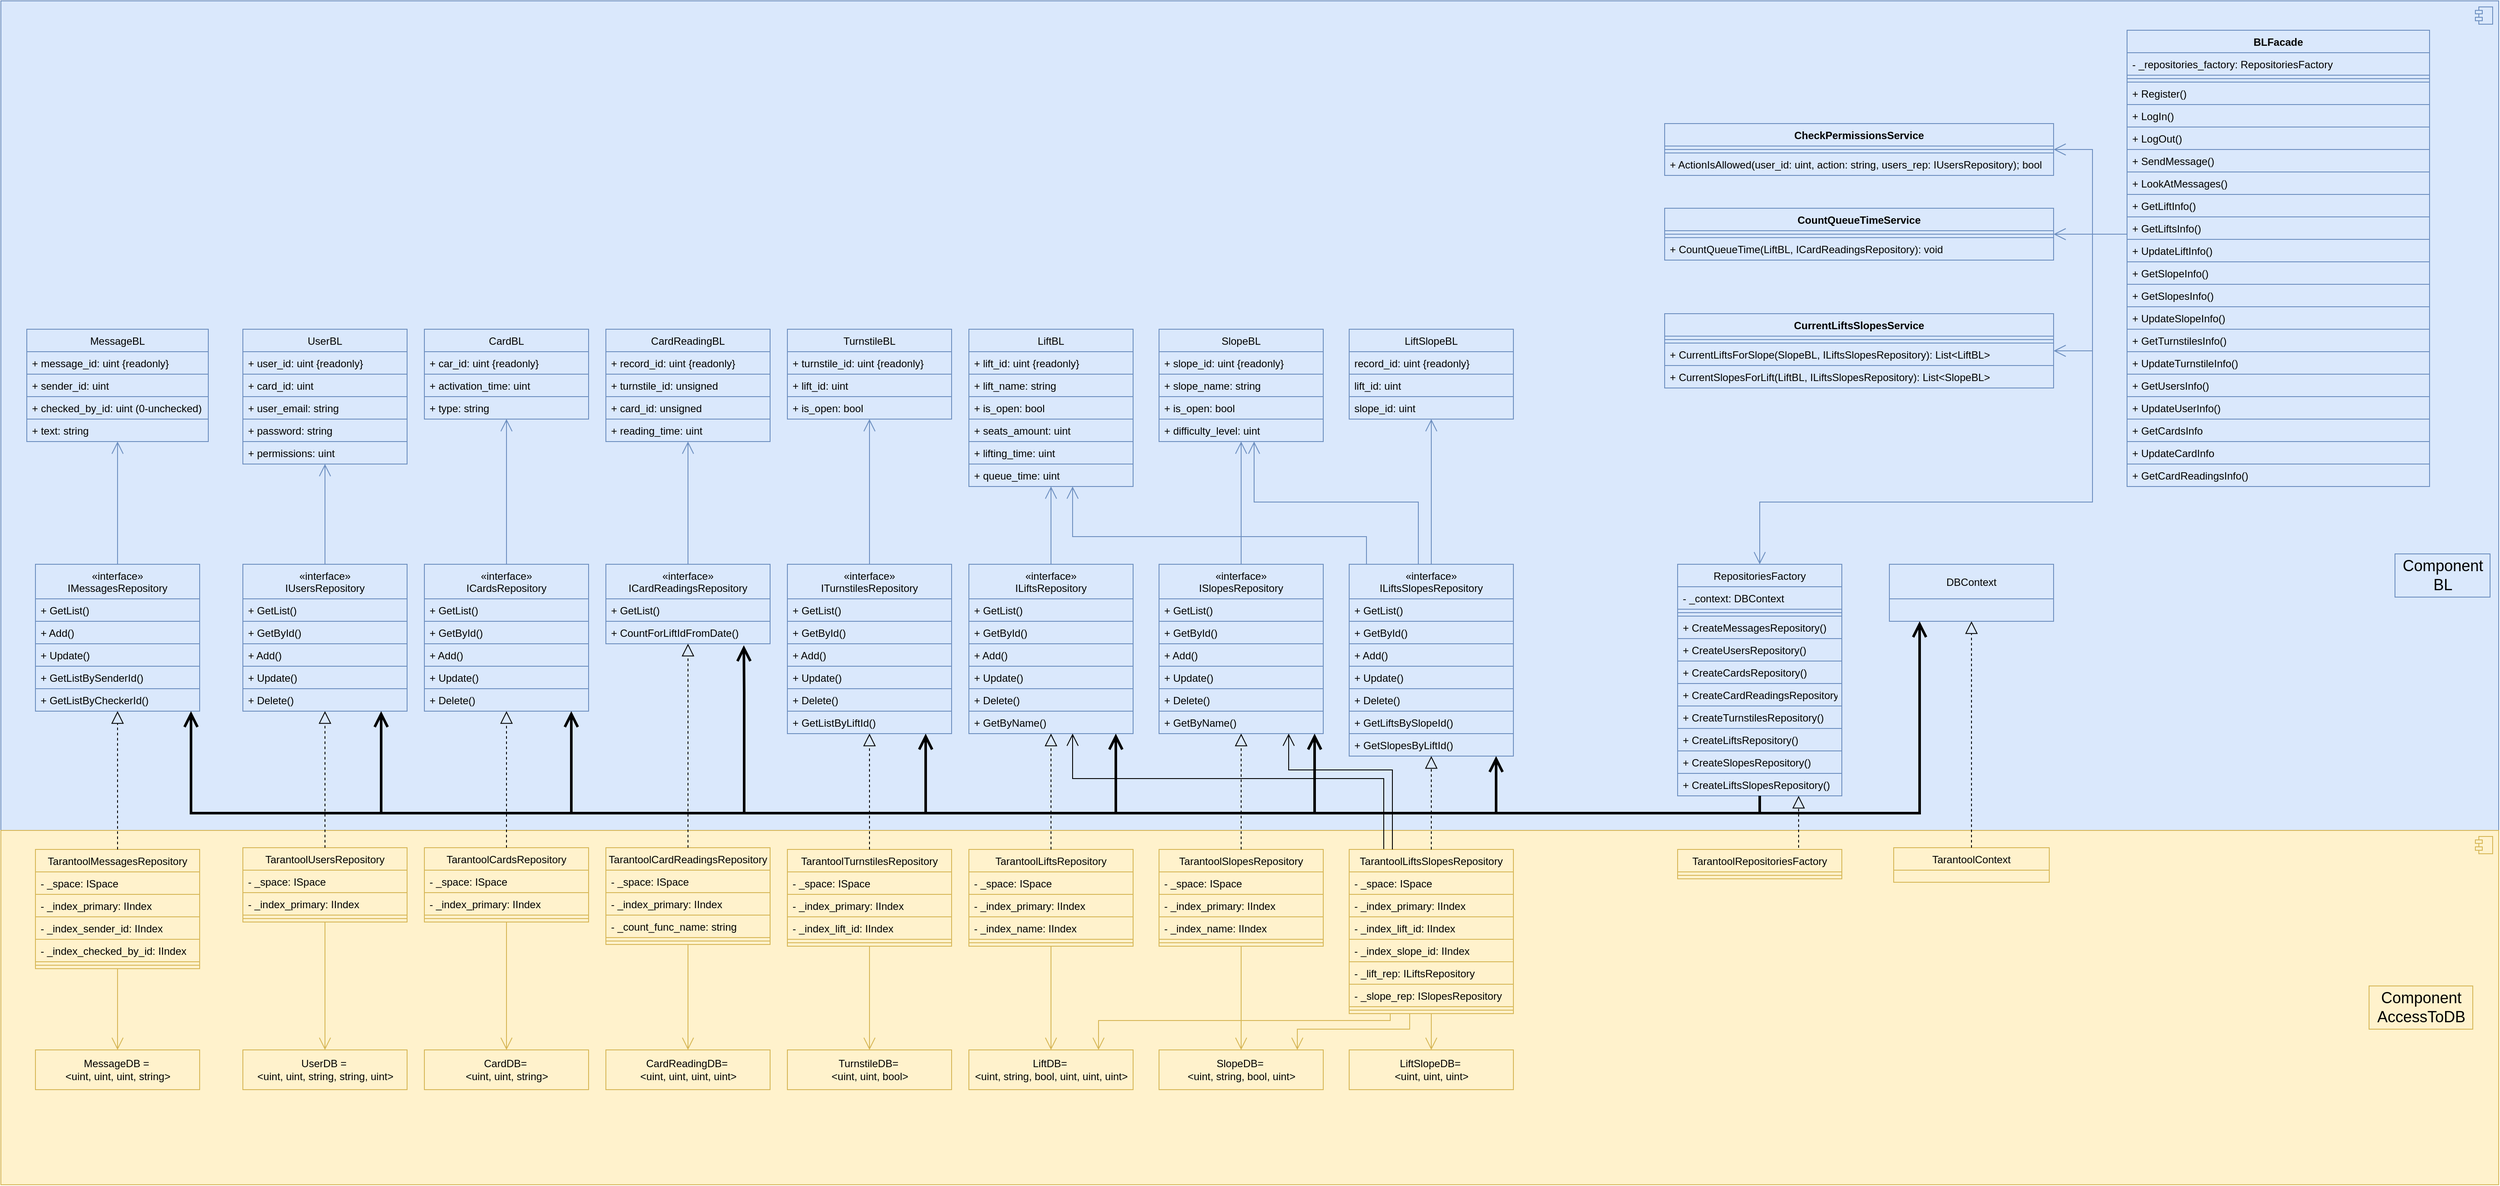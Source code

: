 <mxfile version="13.9.9" type="device"><diagram id="GbAxHkQEyQ_dzxyDIb_W" name="Страница 1"><mxGraphModel dx="4000" dy="3316" grid="1" gridSize="10" guides="1" tooltips="1" connect="1" arrows="1" fold="1" page="1" pageScale="1" pageWidth="827" pageHeight="1169" math="0" shadow="0"><root><mxCell id="0"/><mxCell id="1" parent="0"/><mxCell id="f5IkUvE5msufXXCQr_VD-283" value="&amp;laquo;Annotation&amp;raquo;&lt;br/&gt;&lt;b&gt;Component&lt;/b&gt;" style="html=1;dropTarget=0;fontSize=12;fillColor=#dae8fc;strokeColor=#6c8ebf;" parent="1" vertex="1"><mxGeometry x="-460" y="-690" width="2890" height="960" as="geometry"/></mxCell><mxCell id="f5IkUvE5msufXXCQr_VD-284" value="" style="shape=module;jettyWidth=8;jettyHeight=4;fillColor=#dae8fc;strokeColor=#6c8ebf;" parent="f5IkUvE5msufXXCQr_VD-283" vertex="1"><mxGeometry x="1" width="20" height="20" relative="1" as="geometry"><mxPoint x="-27" y="7" as="offset"/></mxGeometry></mxCell><mxCell id="f5IkUvE5msufXXCQr_VD-176" value="" style="html=1;dropTarget=0;fillColor=#fff2cc;strokeColor=#d6b656;" parent="1" vertex="1"><mxGeometry x="-460" y="270" width="2890" height="410" as="geometry"/></mxCell><mxCell id="f5IkUvE5msufXXCQr_VD-177" value="" style="shape=module;jettyWidth=8;jettyHeight=4;fillColor=#fff2cc;strokeColor=#d6b656;" parent="f5IkUvE5msufXXCQr_VD-176" vertex="1"><mxGeometry x="1" width="20" height="20" relative="1" as="geometry"><mxPoint x="-27" y="7" as="offset"/></mxGeometry></mxCell><mxCell id="f5IkUvE5msufXXCQr_VD-1" value="UserBL" style="swimlane;fontStyle=0;childLayout=stackLayout;horizontal=1;startSize=26;fillColor=#dae8fc;horizontalStack=0;resizeParent=1;resizeParentMax=0;resizeLast=0;collapsible=1;marginBottom=0;strokeColor=#6c8ebf;" parent="1" vertex="1"><mxGeometry x="-180" y="-310" width="190" height="156" as="geometry"/></mxCell><mxCell id="f5IkUvE5msufXXCQr_VD-2" value="+ user_id: uint {readonly}" style="text;strokeColor=#6c8ebf;fillColor=#dae8fc;align=left;verticalAlign=top;spacingLeft=4;spacingRight=4;overflow=hidden;rotatable=0;points=[[0,0.5],[1,0.5]];portConstraint=eastwest;" parent="f5IkUvE5msufXXCQr_VD-1" vertex="1"><mxGeometry y="26" width="190" height="26" as="geometry"/></mxCell><mxCell id="f5IkUvE5msufXXCQr_VD-3" value="+ card_id: uint" style="text;strokeColor=#6c8ebf;fillColor=#dae8fc;align=left;verticalAlign=top;spacingLeft=4;spacingRight=4;overflow=hidden;rotatable=0;points=[[0,0.5],[1,0.5]];portConstraint=eastwest;" parent="f5IkUvE5msufXXCQr_VD-1" vertex="1"><mxGeometry y="52" width="190" height="26" as="geometry"/></mxCell><mxCell id="f5IkUvE5msufXXCQr_VD-4" value="+ user_email: string" style="text;strokeColor=#6c8ebf;fillColor=#dae8fc;align=left;verticalAlign=top;spacingLeft=4;spacingRight=4;overflow=hidden;rotatable=0;points=[[0,0.5],[1,0.5]];portConstraint=eastwest;" parent="f5IkUvE5msufXXCQr_VD-1" vertex="1"><mxGeometry y="78" width="190" height="26" as="geometry"/></mxCell><mxCell id="f5IkUvE5msufXXCQr_VD-5" value="+ password: string" style="text;strokeColor=#6c8ebf;fillColor=#dae8fc;align=left;verticalAlign=top;spacingLeft=4;spacingRight=4;overflow=hidden;rotatable=0;points=[[0,0.5],[1,0.5]];portConstraint=eastwest;" parent="f5IkUvE5msufXXCQr_VD-1" vertex="1"><mxGeometry y="104" width="190" height="26" as="geometry"/></mxCell><mxCell id="f5IkUvE5msufXXCQr_VD-6" value="+ permissions: uint" style="text;strokeColor=#6c8ebf;fillColor=#dae8fc;align=left;verticalAlign=top;spacingLeft=4;spacingRight=4;overflow=hidden;rotatable=0;points=[[0,0.5],[1,0.5]];portConstraint=eastwest;" parent="f5IkUvE5msufXXCQr_VD-1" vertex="1"><mxGeometry y="130" width="190" height="26" as="geometry"/></mxCell><mxCell id="f5IkUvE5msufXXCQr_VD-7" value="CardBL" style="swimlane;fontStyle=0;childLayout=stackLayout;horizontal=1;startSize=26;fillColor=#dae8fc;horizontalStack=0;resizeParent=1;resizeParentMax=0;resizeLast=0;collapsible=1;marginBottom=0;strokeColor=#6c8ebf;" parent="1" vertex="1"><mxGeometry x="30" y="-310" width="190" height="104" as="geometry"/></mxCell><mxCell id="f5IkUvE5msufXXCQr_VD-8" value="+ car_id: uint {readonly}" style="text;strokeColor=#6c8ebf;fillColor=#dae8fc;align=left;verticalAlign=top;spacingLeft=4;spacingRight=4;overflow=hidden;rotatable=0;points=[[0,0.5],[1,0.5]];portConstraint=eastwest;" parent="f5IkUvE5msufXXCQr_VD-7" vertex="1"><mxGeometry y="26" width="190" height="26" as="geometry"/></mxCell><mxCell id="f5IkUvE5msufXXCQr_VD-9" value="+ activation_time: uint" style="text;strokeColor=#6c8ebf;fillColor=#dae8fc;align=left;verticalAlign=top;spacingLeft=4;spacingRight=4;overflow=hidden;rotatable=0;points=[[0,0.5],[1,0.5]];portConstraint=eastwest;" parent="f5IkUvE5msufXXCQr_VD-7" vertex="1"><mxGeometry y="52" width="190" height="26" as="geometry"/></mxCell><mxCell id="f5IkUvE5msufXXCQr_VD-10" value="+ type: string" style="text;strokeColor=#6c8ebf;fillColor=#dae8fc;align=left;verticalAlign=top;spacingLeft=4;spacingRight=4;overflow=hidden;rotatable=0;points=[[0,0.5],[1,0.5]];portConstraint=eastwest;" parent="f5IkUvE5msufXXCQr_VD-7" vertex="1"><mxGeometry y="78" width="190" height="26" as="geometry"/></mxCell><mxCell id="f5IkUvE5msufXXCQr_VD-11" value="CardReadingBL" style="swimlane;fontStyle=0;childLayout=stackLayout;horizontal=1;startSize=26;fillColor=#dae8fc;horizontalStack=0;resizeParent=1;resizeParentMax=0;resizeLast=0;collapsible=1;marginBottom=0;strokeColor=#6c8ebf;" parent="1" vertex="1"><mxGeometry x="240" y="-310" width="190" height="130" as="geometry"/></mxCell><mxCell id="f5IkUvE5msufXXCQr_VD-12" value="+ record_id: uint {readonly}" style="text;strokeColor=#6c8ebf;fillColor=#dae8fc;align=left;verticalAlign=top;spacingLeft=4;spacingRight=4;overflow=hidden;rotatable=0;points=[[0,0.5],[1,0.5]];portConstraint=eastwest;" parent="f5IkUvE5msufXXCQr_VD-11" vertex="1"><mxGeometry y="26" width="190" height="26" as="geometry"/></mxCell><mxCell id="f5IkUvE5msufXXCQr_VD-13" value="+ turnstile_id: unsigned" style="text;strokeColor=#6c8ebf;fillColor=#dae8fc;align=left;verticalAlign=top;spacingLeft=4;spacingRight=4;overflow=hidden;rotatable=0;points=[[0,0.5],[1,0.5]];portConstraint=eastwest;" parent="f5IkUvE5msufXXCQr_VD-11" vertex="1"><mxGeometry y="52" width="190" height="26" as="geometry"/></mxCell><mxCell id="f5IkUvE5msufXXCQr_VD-14" value="+ card_id: unsigned" style="text;strokeColor=#6c8ebf;fillColor=#dae8fc;align=left;verticalAlign=top;spacingLeft=4;spacingRight=4;overflow=hidden;rotatable=0;points=[[0,0.5],[1,0.5]];portConstraint=eastwest;" parent="f5IkUvE5msufXXCQr_VD-11" vertex="1"><mxGeometry y="78" width="190" height="26" as="geometry"/></mxCell><mxCell id="f5IkUvE5msufXXCQr_VD-15" value="+ reading_time: uint" style="text;strokeColor=#6c8ebf;fillColor=#dae8fc;align=left;verticalAlign=top;spacingLeft=4;spacingRight=4;overflow=hidden;rotatable=0;points=[[0,0.5],[1,0.5]];portConstraint=eastwest;" parent="f5IkUvE5msufXXCQr_VD-11" vertex="1"><mxGeometry y="104" width="190" height="26" as="geometry"/></mxCell><mxCell id="f5IkUvE5msufXXCQr_VD-16" value="TurnstileBL" style="swimlane;fontStyle=0;childLayout=stackLayout;horizontal=1;startSize=26;fillColor=#dae8fc;horizontalStack=0;resizeParent=1;resizeParentMax=0;resizeLast=0;collapsible=1;marginBottom=0;strokeColor=#6c8ebf;" parent="1" vertex="1"><mxGeometry x="450" y="-310" width="190" height="104" as="geometry"/></mxCell><mxCell id="f5IkUvE5msufXXCQr_VD-17" value="+ turnstile_id: uint {readonly}" style="text;strokeColor=#6c8ebf;fillColor=#dae8fc;align=left;verticalAlign=top;spacingLeft=4;spacingRight=4;overflow=hidden;rotatable=0;points=[[0,0.5],[1,0.5]];portConstraint=eastwest;" parent="f5IkUvE5msufXXCQr_VD-16" vertex="1"><mxGeometry y="26" width="190" height="26" as="geometry"/></mxCell><mxCell id="f5IkUvE5msufXXCQr_VD-18" value="+ lift_id: uint" style="text;strokeColor=#6c8ebf;fillColor=#dae8fc;align=left;verticalAlign=top;spacingLeft=4;spacingRight=4;overflow=hidden;rotatable=0;points=[[0,0.5],[1,0.5]];portConstraint=eastwest;" parent="f5IkUvE5msufXXCQr_VD-16" vertex="1"><mxGeometry y="52" width="190" height="26" as="geometry"/></mxCell><mxCell id="f5IkUvE5msufXXCQr_VD-19" value="+ is_open: bool" style="text;strokeColor=#6c8ebf;fillColor=#dae8fc;align=left;verticalAlign=top;spacingLeft=4;spacingRight=4;overflow=hidden;rotatable=0;points=[[0,0.5],[1,0.5]];portConstraint=eastwest;" parent="f5IkUvE5msufXXCQr_VD-16" vertex="1"><mxGeometry y="78" width="190" height="26" as="geometry"/></mxCell><mxCell id="f5IkUvE5msufXXCQr_VD-20" value="LiftBL" style="swimlane;fontStyle=0;childLayout=stackLayout;horizontal=1;startSize=26;fillColor=#dae8fc;horizontalStack=0;resizeParent=1;resizeParentMax=0;resizeLast=0;collapsible=1;marginBottom=0;strokeColor=#6c8ebf;" parent="1" vertex="1"><mxGeometry x="660" y="-310" width="190" height="182" as="geometry"/></mxCell><mxCell id="f5IkUvE5msufXXCQr_VD-21" value="+ lift_id: uint {readonly}" style="text;strokeColor=#6c8ebf;fillColor=#dae8fc;align=left;verticalAlign=top;spacingLeft=4;spacingRight=4;overflow=hidden;rotatable=0;points=[[0,0.5],[1,0.5]];portConstraint=eastwest;" parent="f5IkUvE5msufXXCQr_VD-20" vertex="1"><mxGeometry y="26" width="190" height="26" as="geometry"/></mxCell><mxCell id="f5IkUvE5msufXXCQr_VD-22" value="+ lift_name: string" style="text;strokeColor=#6c8ebf;fillColor=#dae8fc;align=left;verticalAlign=top;spacingLeft=4;spacingRight=4;overflow=hidden;rotatable=0;points=[[0,0.5],[1,0.5]];portConstraint=eastwest;" parent="f5IkUvE5msufXXCQr_VD-20" vertex="1"><mxGeometry y="52" width="190" height="26" as="geometry"/></mxCell><mxCell id="f5IkUvE5msufXXCQr_VD-23" value="+ is_open: bool" style="text;strokeColor=#6c8ebf;fillColor=#dae8fc;align=left;verticalAlign=top;spacingLeft=4;spacingRight=4;overflow=hidden;rotatable=0;points=[[0,0.5],[1,0.5]];portConstraint=eastwest;" parent="f5IkUvE5msufXXCQr_VD-20" vertex="1"><mxGeometry y="78" width="190" height="26" as="geometry"/></mxCell><mxCell id="f5IkUvE5msufXXCQr_VD-24" value="+ seats_amount: uint" style="text;strokeColor=#6c8ebf;fillColor=#dae8fc;align=left;verticalAlign=top;spacingLeft=4;spacingRight=4;overflow=hidden;rotatable=0;points=[[0,0.5],[1,0.5]];portConstraint=eastwest;" parent="f5IkUvE5msufXXCQr_VD-20" vertex="1"><mxGeometry y="104" width="190" height="26" as="geometry"/></mxCell><mxCell id="f5IkUvE5msufXXCQr_VD-25" value="+ lifting_time: uint" style="text;strokeColor=#6c8ebf;fillColor=#dae8fc;align=left;verticalAlign=top;spacingLeft=4;spacingRight=4;overflow=hidden;rotatable=0;points=[[0,0.5],[1,0.5]];portConstraint=eastwest;" parent="f5IkUvE5msufXXCQr_VD-20" vertex="1"><mxGeometry y="130" width="190" height="26" as="geometry"/></mxCell><mxCell id="f5IkUvE5msufXXCQr_VD-26" value="+ queue_time: uint" style="text;strokeColor=#6c8ebf;fillColor=#dae8fc;align=left;verticalAlign=top;spacingLeft=4;spacingRight=4;overflow=hidden;rotatable=0;points=[[0,0.5],[1,0.5]];portConstraint=eastwest;" parent="f5IkUvE5msufXXCQr_VD-20" vertex="1"><mxGeometry y="156" width="190" height="26" as="geometry"/></mxCell><mxCell id="f5IkUvE5msufXXCQr_VD-27" value="SlopeBL" style="swimlane;fontStyle=0;childLayout=stackLayout;horizontal=1;startSize=26;fillColor=#dae8fc;horizontalStack=0;resizeParent=1;resizeParentMax=0;resizeLast=0;collapsible=1;marginBottom=0;strokeColor=#6c8ebf;" parent="1" vertex="1"><mxGeometry x="880" y="-310" width="190" height="130" as="geometry"/></mxCell><mxCell id="f5IkUvE5msufXXCQr_VD-28" value="+ slope_id: uint {readonly}" style="text;strokeColor=#6c8ebf;fillColor=#dae8fc;align=left;verticalAlign=top;spacingLeft=4;spacingRight=4;overflow=hidden;rotatable=0;points=[[0,0.5],[1,0.5]];portConstraint=eastwest;" parent="f5IkUvE5msufXXCQr_VD-27" vertex="1"><mxGeometry y="26" width="190" height="26" as="geometry"/></mxCell><mxCell id="f5IkUvE5msufXXCQr_VD-29" value="+ slope_name: string" style="text;strokeColor=#6c8ebf;fillColor=#dae8fc;align=left;verticalAlign=top;spacingLeft=4;spacingRight=4;overflow=hidden;rotatable=0;points=[[0,0.5],[1,0.5]];portConstraint=eastwest;" parent="f5IkUvE5msufXXCQr_VD-27" vertex="1"><mxGeometry y="52" width="190" height="26" as="geometry"/></mxCell><mxCell id="f5IkUvE5msufXXCQr_VD-30" value="+ is_open: bool" style="text;strokeColor=#6c8ebf;fillColor=#dae8fc;align=left;verticalAlign=top;spacingLeft=4;spacingRight=4;overflow=hidden;rotatable=0;points=[[0,0.5],[1,0.5]];portConstraint=eastwest;" parent="f5IkUvE5msufXXCQr_VD-27" vertex="1"><mxGeometry y="78" width="190" height="26" as="geometry"/></mxCell><mxCell id="f5IkUvE5msufXXCQr_VD-31" value="+ difficulty_level: uint" style="text;strokeColor=#6c8ebf;fillColor=#dae8fc;align=left;verticalAlign=top;spacingLeft=4;spacingRight=4;overflow=hidden;rotatable=0;points=[[0,0.5],[1,0.5]];portConstraint=eastwest;" parent="f5IkUvE5msufXXCQr_VD-27" vertex="1"><mxGeometry y="104" width="190" height="26" as="geometry"/></mxCell><mxCell id="f5IkUvE5msufXXCQr_VD-32" value="LiftSlopeBL" style="swimlane;fontStyle=0;childLayout=stackLayout;horizontal=1;startSize=26;fillColor=#dae8fc;horizontalStack=0;resizeParent=1;resizeParentMax=0;resizeLast=0;collapsible=1;marginBottom=0;strokeColor=#6c8ebf;" parent="1" vertex="1"><mxGeometry x="1100" y="-310" width="190" height="104" as="geometry"/></mxCell><mxCell id="f5IkUvE5msufXXCQr_VD-33" value="record_id: uint {readonly}" style="text;strokeColor=#6c8ebf;fillColor=#dae8fc;align=left;verticalAlign=top;spacingLeft=4;spacingRight=4;overflow=hidden;rotatable=0;points=[[0,0.5],[1,0.5]];portConstraint=eastwest;" parent="f5IkUvE5msufXXCQr_VD-32" vertex="1"><mxGeometry y="26" width="190" height="26" as="geometry"/></mxCell><mxCell id="f5IkUvE5msufXXCQr_VD-34" value="lift_id: uint" style="text;strokeColor=#6c8ebf;fillColor=#dae8fc;align=left;verticalAlign=top;spacingLeft=4;spacingRight=4;overflow=hidden;rotatable=0;points=[[0,0.5],[1,0.5]];portConstraint=eastwest;" parent="f5IkUvE5msufXXCQr_VD-32" vertex="1"><mxGeometry y="52" width="190" height="26" as="geometry"/></mxCell><mxCell id="f5IkUvE5msufXXCQr_VD-35" value="slope_id: uint" style="text;strokeColor=#6c8ebf;fillColor=#dae8fc;align=left;verticalAlign=top;spacingLeft=4;spacingRight=4;overflow=hidden;rotatable=0;points=[[0,0.5],[1,0.5]];portConstraint=eastwest;" parent="f5IkUvE5msufXXCQr_VD-32" vertex="1"><mxGeometry y="78" width="190" height="26" as="geometry"/></mxCell><mxCell id="f5IkUvE5msufXXCQr_VD-36" value="«interface»&#10;IUsersRepository" style="swimlane;fontStyle=0;childLayout=stackLayout;horizontal=1;startSize=40;horizontalStack=0;resizeParent=1;resizeParentMax=0;resizeLast=0;collapsible=1;marginBottom=0;backgroundOutline=0;fillColor=#dae8fc;strokeColor=#6c8ebf;" parent="1" vertex="1"><mxGeometry x="-180" y="-38" width="190" height="170" as="geometry"/></mxCell><mxCell id="f5IkUvE5msufXXCQr_VD-37" value="+ GetList()" style="text;align=left;verticalAlign=top;spacingLeft=4;spacingRight=4;overflow=hidden;rotatable=0;points=[[0,0.5],[1,0.5]];portConstraint=eastwest;backgroundOutline=0;fillColor=#dae8fc;strokeColor=#6c8ebf;" parent="f5IkUvE5msufXXCQr_VD-36" vertex="1"><mxGeometry y="40" width="190" height="26" as="geometry"/></mxCell><mxCell id="f5IkUvE5msufXXCQr_VD-38" value="+ GetById()" style="text;align=left;verticalAlign=top;spacingLeft=4;spacingRight=4;overflow=hidden;rotatable=0;points=[[0,0.5],[1,0.5]];portConstraint=eastwest;backgroundOutline=0;fillColor=#dae8fc;strokeColor=#6c8ebf;" parent="f5IkUvE5msufXXCQr_VD-36" vertex="1"><mxGeometry y="66" width="190" height="26" as="geometry"/></mxCell><mxCell id="f5IkUvE5msufXXCQr_VD-39" value="+ Add()" style="text;align=left;verticalAlign=top;spacingLeft=4;spacingRight=4;overflow=hidden;rotatable=0;points=[[0,0.5],[1,0.5]];portConstraint=eastwest;backgroundOutline=0;fillColor=#dae8fc;strokeColor=#6c8ebf;" parent="f5IkUvE5msufXXCQr_VD-36" vertex="1"><mxGeometry y="92" width="190" height="26" as="geometry"/></mxCell><mxCell id="f5IkUvE5msufXXCQr_VD-40" value="+ Update()" style="text;align=left;verticalAlign=top;spacingLeft=4;spacingRight=4;overflow=hidden;rotatable=0;points=[[0,0.5],[1,0.5]];portConstraint=eastwest;backgroundOutline=0;fillColor=#dae8fc;strokeColor=#6c8ebf;" parent="f5IkUvE5msufXXCQr_VD-36" vertex="1"><mxGeometry y="118" width="190" height="26" as="geometry"/></mxCell><mxCell id="f5IkUvE5msufXXCQr_VD-41" value="+ Delete()" style="text;align=left;verticalAlign=top;spacingLeft=4;spacingRight=4;overflow=hidden;rotatable=0;points=[[0,0.5],[1,0.5]];portConstraint=eastwest;backgroundOutline=0;fillColor=#dae8fc;strokeColor=#6c8ebf;" parent="f5IkUvE5msufXXCQr_VD-36" vertex="1"><mxGeometry y="144" width="190" height="26" as="geometry"/></mxCell><mxCell id="f5IkUvE5msufXXCQr_VD-42" style="edgeStyle=orthogonalEdgeStyle;rounded=0;orthogonalLoop=1;jettySize=auto;html=1;endArrow=open;endFill=0;endSize=12;fillColor=#dae8fc;strokeColor=#6c8ebf;" parent="1" source="f5IkUvE5msufXXCQr_VD-43" target="f5IkUvE5msufXXCQr_VD-7" edge="1"><mxGeometry relative="1" as="geometry"/></mxCell><mxCell id="f5IkUvE5msufXXCQr_VD-43" value="«interface»&#10;ICardsRepository" style="swimlane;fontStyle=0;childLayout=stackLayout;horizontal=1;startSize=40;horizontalStack=0;resizeParent=1;resizeParentMax=0;resizeLast=0;collapsible=1;marginBottom=0;backgroundOutline=0;fillColor=#dae8fc;strokeColor=#6c8ebf;" parent="1" vertex="1"><mxGeometry x="30" y="-38" width="190" height="170" as="geometry"/></mxCell><mxCell id="f5IkUvE5msufXXCQr_VD-44" value="+ GetList()" style="text;align=left;verticalAlign=top;spacingLeft=4;spacingRight=4;overflow=hidden;rotatable=0;points=[[0,0.5],[1,0.5]];portConstraint=eastwest;backgroundOutline=0;fillColor=#dae8fc;strokeColor=#6c8ebf;" parent="f5IkUvE5msufXXCQr_VD-43" vertex="1"><mxGeometry y="40" width="190" height="26" as="geometry"/></mxCell><mxCell id="f5IkUvE5msufXXCQr_VD-45" value="+ GetById()" style="text;align=left;verticalAlign=top;spacingLeft=4;spacingRight=4;overflow=hidden;rotatable=0;points=[[0,0.5],[1,0.5]];portConstraint=eastwest;backgroundOutline=0;fillColor=#dae8fc;strokeColor=#6c8ebf;" parent="f5IkUvE5msufXXCQr_VD-43" vertex="1"><mxGeometry y="66" width="190" height="26" as="geometry"/></mxCell><mxCell id="f5IkUvE5msufXXCQr_VD-46" value="+ Add()" style="text;align=left;verticalAlign=top;spacingLeft=4;spacingRight=4;overflow=hidden;rotatable=0;points=[[0,0.5],[1,0.5]];portConstraint=eastwest;backgroundOutline=0;fillColor=#dae8fc;strokeColor=#6c8ebf;" parent="f5IkUvE5msufXXCQr_VD-43" vertex="1"><mxGeometry y="92" width="190" height="26" as="geometry"/></mxCell><mxCell id="f5IkUvE5msufXXCQr_VD-47" value="+ Update()" style="text;align=left;verticalAlign=top;spacingLeft=4;spacingRight=4;overflow=hidden;rotatable=0;points=[[0,0.5],[1,0.5]];portConstraint=eastwest;backgroundOutline=0;fillColor=#dae8fc;strokeColor=#6c8ebf;" parent="f5IkUvE5msufXXCQr_VD-43" vertex="1"><mxGeometry y="118" width="190" height="26" as="geometry"/></mxCell><mxCell id="f5IkUvE5msufXXCQr_VD-48" value="+ Delete()" style="text;align=left;verticalAlign=top;spacingLeft=4;spacingRight=4;overflow=hidden;rotatable=0;points=[[0,0.5],[1,0.5]];portConstraint=eastwest;backgroundOutline=0;fillColor=#dae8fc;strokeColor=#6c8ebf;" parent="f5IkUvE5msufXXCQr_VD-43" vertex="1"><mxGeometry y="144" width="190" height="26" as="geometry"/></mxCell><mxCell id="f5IkUvE5msufXXCQr_VD-49" value="«interface»&#10;ICardReadingsRepository" style="swimlane;fontStyle=0;childLayout=stackLayout;horizontal=1;startSize=40;horizontalStack=0;resizeParent=1;resizeParentMax=0;resizeLast=0;collapsible=1;marginBottom=0;backgroundOutline=0;fillColor=#dae8fc;strokeColor=#6c8ebf;" parent="1" vertex="1"><mxGeometry x="240" y="-38" width="190" height="92" as="geometry"/></mxCell><mxCell id="f5IkUvE5msufXXCQr_VD-50" value="+ GetList()" style="text;align=left;verticalAlign=top;spacingLeft=4;spacingRight=4;overflow=hidden;rotatable=0;points=[[0,0.5],[1,0.5]];portConstraint=eastwest;backgroundOutline=0;fillColor=#dae8fc;strokeColor=#6c8ebf;" parent="f5IkUvE5msufXXCQr_VD-49" vertex="1"><mxGeometry y="40" width="190" height="26" as="geometry"/></mxCell><mxCell id="f5IkUvE5msufXXCQr_VD-52" value="+ CountForLiftIdFromDate()" style="text;align=left;verticalAlign=top;spacingLeft=4;spacingRight=4;overflow=hidden;rotatable=0;points=[[0,0.5],[1,0.5]];portConstraint=eastwest;backgroundOutline=0;fillColor=#dae8fc;strokeColor=#6c8ebf;" parent="f5IkUvE5msufXXCQr_VD-49" vertex="1"><mxGeometry y="66" width="190" height="26" as="geometry"/></mxCell><mxCell id="f5IkUvE5msufXXCQr_VD-56" style="edgeStyle=orthogonalEdgeStyle;rounded=0;orthogonalLoop=1;jettySize=auto;html=1;exitX=0.5;exitY=0;exitDx=0;exitDy=0;endArrow=open;endFill=0;endSize=12;fillColor=#dae8fc;strokeColor=#6c8ebf;" parent="1" source="f5IkUvE5msufXXCQr_VD-57" target="f5IkUvE5msufXXCQr_VD-16" edge="1"><mxGeometry relative="1" as="geometry"/></mxCell><mxCell id="f5IkUvE5msufXXCQr_VD-57" value="«interface»&#10;ITurnstilesRepository" style="swimlane;fontStyle=0;childLayout=stackLayout;horizontal=1;startSize=40;horizontalStack=0;resizeParent=1;resizeParentMax=0;resizeLast=0;collapsible=1;marginBottom=0;backgroundOutline=0;fillColor=#dae8fc;strokeColor=#6c8ebf;" parent="1" vertex="1"><mxGeometry x="450" y="-38" width="190" height="196" as="geometry"/></mxCell><mxCell id="f5IkUvE5msufXXCQr_VD-58" value="+ GetList()" style="text;align=left;verticalAlign=top;spacingLeft=4;spacingRight=4;overflow=hidden;rotatable=0;points=[[0,0.5],[1,0.5]];portConstraint=eastwest;backgroundOutline=0;fillColor=#dae8fc;strokeColor=#6c8ebf;" parent="f5IkUvE5msufXXCQr_VD-57" vertex="1"><mxGeometry y="40" width="190" height="26" as="geometry"/></mxCell><mxCell id="f5IkUvE5msufXXCQr_VD-59" value="+ GetById()" style="text;align=left;verticalAlign=top;spacingLeft=4;spacingRight=4;overflow=hidden;rotatable=0;points=[[0,0.5],[1,0.5]];portConstraint=eastwest;backgroundOutline=0;fillColor=#dae8fc;strokeColor=#6c8ebf;" parent="f5IkUvE5msufXXCQr_VD-57" vertex="1"><mxGeometry y="66" width="190" height="26" as="geometry"/></mxCell><mxCell id="f5IkUvE5msufXXCQr_VD-61" value="+ Add()" style="text;align=left;verticalAlign=top;spacingLeft=4;spacingRight=4;overflow=hidden;rotatable=0;points=[[0,0.5],[1,0.5]];portConstraint=eastwest;backgroundOutline=0;fillColor=#dae8fc;strokeColor=#6c8ebf;" parent="f5IkUvE5msufXXCQr_VD-57" vertex="1"><mxGeometry y="92" width="190" height="26" as="geometry"/></mxCell><mxCell id="f5IkUvE5msufXXCQr_VD-62" value="+ Update()" style="text;align=left;verticalAlign=top;spacingLeft=4;spacingRight=4;overflow=hidden;rotatable=0;points=[[0,0.5],[1,0.5]];portConstraint=eastwest;backgroundOutline=0;fillColor=#dae8fc;strokeColor=#6c8ebf;" parent="f5IkUvE5msufXXCQr_VD-57" vertex="1"><mxGeometry y="118" width="190" height="26" as="geometry"/></mxCell><mxCell id="f5IkUvE5msufXXCQr_VD-63" value="+ Delete()" style="text;align=left;verticalAlign=top;spacingLeft=4;spacingRight=4;overflow=hidden;rotatable=0;points=[[0,0.5],[1,0.5]];portConstraint=eastwest;backgroundOutline=0;fillColor=#dae8fc;strokeColor=#6c8ebf;" parent="f5IkUvE5msufXXCQr_VD-57" vertex="1"><mxGeometry y="144" width="190" height="26" as="geometry"/></mxCell><mxCell id="f5IkUvE5msufXXCQr_VD-60" value="+ GetListByLiftId()" style="text;align=left;verticalAlign=top;spacingLeft=4;spacingRight=4;overflow=hidden;rotatable=0;points=[[0,0.5],[1,0.5]];portConstraint=eastwest;backgroundOutline=0;fillColor=#dae8fc;strokeColor=#6c8ebf;" parent="f5IkUvE5msufXXCQr_VD-57" vertex="1"><mxGeometry y="170" width="190" height="26" as="geometry"/></mxCell><mxCell id="f5IkUvE5msufXXCQr_VD-64" style="edgeStyle=orthogonalEdgeStyle;rounded=0;orthogonalLoop=1;jettySize=auto;html=1;exitX=0.5;exitY=0;exitDx=0;exitDy=0;endArrow=open;endFill=0;endSize=12;fillColor=#dae8fc;strokeColor=#6c8ebf;" parent="1" source="f5IkUvE5msufXXCQr_VD-65" target="f5IkUvE5msufXXCQr_VD-20" edge="1"><mxGeometry relative="1" as="geometry"/></mxCell><mxCell id="f5IkUvE5msufXXCQr_VD-65" value="«interface»&#10;ILiftsRepository" style="swimlane;fontStyle=0;childLayout=stackLayout;horizontal=1;startSize=40;horizontalStack=0;resizeParent=1;resizeParentMax=0;resizeLast=0;collapsible=1;marginBottom=0;backgroundOutline=0;fillColor=#dae8fc;strokeColor=#6c8ebf;" parent="1" vertex="1"><mxGeometry x="660" y="-38" width="190" height="196" as="geometry"/></mxCell><mxCell id="f5IkUvE5msufXXCQr_VD-66" value="+ GetList()" style="text;align=left;verticalAlign=top;spacingLeft=4;spacingRight=4;overflow=hidden;rotatable=0;points=[[0,0.5],[1,0.5]];portConstraint=eastwest;backgroundOutline=0;fillColor=#dae8fc;strokeColor=#6c8ebf;" parent="f5IkUvE5msufXXCQr_VD-65" vertex="1"><mxGeometry y="40" width="190" height="26" as="geometry"/></mxCell><mxCell id="f5IkUvE5msufXXCQr_VD-67" value="+ GetById()" style="text;align=left;verticalAlign=top;spacingLeft=4;spacingRight=4;overflow=hidden;rotatable=0;points=[[0,0.5],[1,0.5]];portConstraint=eastwest;backgroundOutline=0;fillColor=#dae8fc;strokeColor=#6c8ebf;" parent="f5IkUvE5msufXXCQr_VD-65" vertex="1"><mxGeometry y="66" width="190" height="26" as="geometry"/></mxCell><mxCell id="f5IkUvE5msufXXCQr_VD-69" value="+ Add()" style="text;align=left;verticalAlign=top;spacingLeft=4;spacingRight=4;overflow=hidden;rotatable=0;points=[[0,0.5],[1,0.5]];portConstraint=eastwest;backgroundOutline=0;fillColor=#dae8fc;strokeColor=#6c8ebf;" parent="f5IkUvE5msufXXCQr_VD-65" vertex="1"><mxGeometry y="92" width="190" height="26" as="geometry"/></mxCell><mxCell id="f5IkUvE5msufXXCQr_VD-70" value="+ Update()" style="text;align=left;verticalAlign=top;spacingLeft=4;spacingRight=4;overflow=hidden;rotatable=0;points=[[0,0.5],[1,0.5]];portConstraint=eastwest;backgroundOutline=0;fillColor=#dae8fc;strokeColor=#6c8ebf;" parent="f5IkUvE5msufXXCQr_VD-65" vertex="1"><mxGeometry y="118" width="190" height="26" as="geometry"/></mxCell><mxCell id="f5IkUvE5msufXXCQr_VD-71" value="+ Delete()" style="text;align=left;verticalAlign=top;spacingLeft=4;spacingRight=4;overflow=hidden;rotatable=0;points=[[0,0.5],[1,0.5]];portConstraint=eastwest;backgroundOutline=0;fillColor=#dae8fc;strokeColor=#6c8ebf;" parent="f5IkUvE5msufXXCQr_VD-65" vertex="1"><mxGeometry y="144" width="190" height="26" as="geometry"/></mxCell><mxCell id="f5IkUvE5msufXXCQr_VD-68" value="+ GetByName()" style="text;align=left;verticalAlign=top;spacingLeft=4;spacingRight=4;overflow=hidden;rotatable=0;points=[[0,0.5],[1,0.5]];portConstraint=eastwest;backgroundOutline=0;fillColor=#dae8fc;strokeColor=#6c8ebf;" parent="f5IkUvE5msufXXCQr_VD-65" vertex="1"><mxGeometry y="170" width="190" height="26" as="geometry"/></mxCell><mxCell id="f5IkUvE5msufXXCQr_VD-72" style="edgeStyle=orthogonalEdgeStyle;rounded=0;orthogonalLoop=1;jettySize=auto;html=1;endArrow=open;endFill=0;endSize=12;fillColor=#dae8fc;strokeColor=#6c8ebf;" parent="1" source="f5IkUvE5msufXXCQr_VD-73" target="f5IkUvE5msufXXCQr_VD-27" edge="1"><mxGeometry relative="1" as="geometry"/></mxCell><mxCell id="f5IkUvE5msufXXCQr_VD-73" value="«interface»&#10;ISlopesRepository" style="swimlane;fontStyle=0;childLayout=stackLayout;horizontal=1;startSize=40;horizontalStack=0;resizeParent=1;resizeParentMax=0;resizeLast=0;collapsible=1;marginBottom=0;backgroundOutline=0;fillColor=#dae8fc;strokeColor=#6c8ebf;" parent="1" vertex="1"><mxGeometry x="880" y="-38" width="190" height="196" as="geometry"/></mxCell><mxCell id="f5IkUvE5msufXXCQr_VD-74" value="+ GetList()" style="text;align=left;verticalAlign=top;spacingLeft=4;spacingRight=4;overflow=hidden;rotatable=0;points=[[0,0.5],[1,0.5]];portConstraint=eastwest;backgroundOutline=0;fillColor=#dae8fc;strokeColor=#6c8ebf;" parent="f5IkUvE5msufXXCQr_VD-73" vertex="1"><mxGeometry y="40" width="190" height="26" as="geometry"/></mxCell><mxCell id="f5IkUvE5msufXXCQr_VD-75" value="+ GetById()" style="text;align=left;verticalAlign=top;spacingLeft=4;spacingRight=4;overflow=hidden;rotatable=0;points=[[0,0.5],[1,0.5]];portConstraint=eastwest;backgroundOutline=0;fillColor=#dae8fc;strokeColor=#6c8ebf;" parent="f5IkUvE5msufXXCQr_VD-73" vertex="1"><mxGeometry y="66" width="190" height="26" as="geometry"/></mxCell><mxCell id="f5IkUvE5msufXXCQr_VD-77" value="+ Add()" style="text;align=left;verticalAlign=top;spacingLeft=4;spacingRight=4;overflow=hidden;rotatable=0;points=[[0,0.5],[1,0.5]];portConstraint=eastwest;backgroundOutline=0;fillColor=#dae8fc;strokeColor=#6c8ebf;" parent="f5IkUvE5msufXXCQr_VD-73" vertex="1"><mxGeometry y="92" width="190" height="26" as="geometry"/></mxCell><mxCell id="f5IkUvE5msufXXCQr_VD-78" value="+ Update()" style="text;align=left;verticalAlign=top;spacingLeft=4;spacingRight=4;overflow=hidden;rotatable=0;points=[[0,0.5],[1,0.5]];portConstraint=eastwest;backgroundOutline=0;fillColor=#dae8fc;strokeColor=#6c8ebf;" parent="f5IkUvE5msufXXCQr_VD-73" vertex="1"><mxGeometry y="118" width="190" height="26" as="geometry"/></mxCell><mxCell id="f5IkUvE5msufXXCQr_VD-79" value="+ Delete()" style="text;align=left;verticalAlign=top;spacingLeft=4;spacingRight=4;overflow=hidden;rotatable=0;points=[[0,0.5],[1,0.5]];portConstraint=eastwest;backgroundOutline=0;fillColor=#dae8fc;strokeColor=#6c8ebf;" parent="f5IkUvE5msufXXCQr_VD-73" vertex="1"><mxGeometry y="144" width="190" height="26" as="geometry"/></mxCell><mxCell id="f5IkUvE5msufXXCQr_VD-76" value="+ GetByName()" style="text;align=left;verticalAlign=top;spacingLeft=4;spacingRight=4;overflow=hidden;rotatable=0;points=[[0,0.5],[1,0.5]];portConstraint=eastwest;backgroundOutline=0;fillColor=#dae8fc;strokeColor=#6c8ebf;" parent="f5IkUvE5msufXXCQr_VD-73" vertex="1"><mxGeometry y="170" width="190" height="26" as="geometry"/></mxCell><mxCell id="f5IkUvE5msufXXCQr_VD-80" style="edgeStyle=orthogonalEdgeStyle;rounded=0;orthogonalLoop=1;jettySize=auto;html=1;endArrow=open;endFill=0;endSize=12;fillColor=#dae8fc;strokeColor=#6c8ebf;" parent="1" source="f5IkUvE5msufXXCQr_VD-83" target="f5IkUvE5msufXXCQr_VD-32" edge="1"><mxGeometry relative="1" as="geometry"/></mxCell><mxCell id="f5IkUvE5msufXXCQr_VD-81" style="edgeStyle=orthogonalEdgeStyle;rounded=0;orthogonalLoop=1;jettySize=auto;html=1;endArrow=open;endFill=0;endSize=12;fillColor=#dae8fc;strokeColor=#6c8ebf;" parent="1" source="f5IkUvE5msufXXCQr_VD-83" target="f5IkUvE5msufXXCQr_VD-27" edge="1"><mxGeometry relative="1" as="geometry"><Array as="points"><mxPoint x="1180" y="-110"/><mxPoint x="990" y="-110"/></Array></mxGeometry></mxCell><mxCell id="f5IkUvE5msufXXCQr_VD-82" style="edgeStyle=orthogonalEdgeStyle;rounded=0;orthogonalLoop=1;jettySize=auto;html=1;endArrow=open;endFill=0;endSize=12;fillColor=#dae8fc;strokeColor=#6c8ebf;" parent="1" source="f5IkUvE5msufXXCQr_VD-83" target="f5IkUvE5msufXXCQr_VD-20" edge="1"><mxGeometry relative="1" as="geometry"><Array as="points"><mxPoint x="1120" y="-70"/><mxPoint x="780" y="-70"/></Array></mxGeometry></mxCell><mxCell id="f5IkUvE5msufXXCQr_VD-83" value="«interface»&#10;ILiftsSlopesRepository" style="swimlane;fontStyle=0;childLayout=stackLayout;horizontal=1;startSize=40;horizontalStack=0;resizeParent=1;resizeParentMax=0;resizeLast=0;collapsible=1;marginBottom=0;backgroundOutline=0;fillColor=#dae8fc;strokeColor=#6c8ebf;" parent="1" vertex="1"><mxGeometry x="1100" y="-38" width="190" height="222" as="geometry"/></mxCell><mxCell id="f5IkUvE5msufXXCQr_VD-84" value="+ GetList()" style="text;align=left;verticalAlign=top;spacingLeft=4;spacingRight=4;overflow=hidden;rotatable=0;points=[[0,0.5],[1,0.5]];portConstraint=eastwest;backgroundOutline=0;fillColor=#dae8fc;strokeColor=#6c8ebf;" parent="f5IkUvE5msufXXCQr_VD-83" vertex="1"><mxGeometry y="40" width="190" height="26" as="geometry"/></mxCell><mxCell id="f5IkUvE5msufXXCQr_VD-85" value="+ GetById()" style="text;align=left;verticalAlign=top;spacingLeft=4;spacingRight=4;overflow=hidden;rotatable=0;points=[[0,0.5],[1,0.5]];portConstraint=eastwest;backgroundOutline=0;fillColor=#dae8fc;strokeColor=#6c8ebf;" parent="f5IkUvE5msufXXCQr_VD-83" vertex="1"><mxGeometry y="66" width="190" height="26" as="geometry"/></mxCell><mxCell id="f5IkUvE5msufXXCQr_VD-88" value="+ Add()" style="text;align=left;verticalAlign=top;spacingLeft=4;spacingRight=4;overflow=hidden;rotatable=0;points=[[0,0.5],[1,0.5]];portConstraint=eastwest;backgroundOutline=0;fillColor=#dae8fc;strokeColor=#6c8ebf;" parent="f5IkUvE5msufXXCQr_VD-83" vertex="1"><mxGeometry y="92" width="190" height="26" as="geometry"/></mxCell><mxCell id="f5IkUvE5msufXXCQr_VD-89" value="+ Update()" style="text;align=left;verticalAlign=top;spacingLeft=4;spacingRight=4;overflow=hidden;rotatable=0;points=[[0,0.5],[1,0.5]];portConstraint=eastwest;backgroundOutline=0;fillColor=#dae8fc;strokeColor=#6c8ebf;" parent="f5IkUvE5msufXXCQr_VD-83" vertex="1"><mxGeometry y="118" width="190" height="26" as="geometry"/></mxCell><mxCell id="f5IkUvE5msufXXCQr_VD-90" value="+ Delete()" style="text;align=left;verticalAlign=top;spacingLeft=4;spacingRight=4;overflow=hidden;rotatable=0;points=[[0,0.5],[1,0.5]];portConstraint=eastwest;backgroundOutline=0;fillColor=#dae8fc;strokeColor=#6c8ebf;" parent="f5IkUvE5msufXXCQr_VD-83" vertex="1"><mxGeometry y="144" width="190" height="26" as="geometry"/></mxCell><mxCell id="f5IkUvE5msufXXCQr_VD-86" value="+ GetLiftsBySlopeId()" style="text;align=left;verticalAlign=top;spacingLeft=4;spacingRight=4;overflow=hidden;rotatable=0;points=[[0,0.5],[1,0.5]];portConstraint=eastwest;backgroundOutline=0;fillColor=#dae8fc;strokeColor=#6c8ebf;" parent="f5IkUvE5msufXXCQr_VD-83" vertex="1"><mxGeometry y="170" width="190" height="26" as="geometry"/></mxCell><mxCell id="f5IkUvE5msufXXCQr_VD-87" value="+ GetSlopesByLiftId()" style="text;align=left;verticalAlign=top;spacingLeft=4;spacingRight=4;overflow=hidden;rotatable=0;points=[[0,0.5],[1,0.5]];portConstraint=eastwest;backgroundOutline=0;fillColor=#dae8fc;strokeColor=#6c8ebf;" parent="f5IkUvE5msufXXCQr_VD-83" vertex="1"><mxGeometry y="196" width="190" height="26" as="geometry"/></mxCell><mxCell id="f5IkUvE5msufXXCQr_VD-91" value="" style="endArrow=open;endFill=1;endSize=12;html=1;rounded=0;exitX=0.5;exitY=0;exitDx=0;exitDy=0;fillColor=#dae8fc;strokeColor=#6c8ebf;" parent="1" source="f5IkUvE5msufXXCQr_VD-36" target="f5IkUvE5msufXXCQr_VD-1" edge="1"><mxGeometry width="160" relative="1" as="geometry"><mxPoint x="80" y="-170" as="sourcePoint"/><mxPoint x="240" y="-170" as="targetPoint"/></mxGeometry></mxCell><mxCell id="f5IkUvE5msufXXCQr_VD-92" style="edgeStyle=orthogonalEdgeStyle;rounded=0;orthogonalLoop=1;jettySize=auto;html=1;endArrow=open;endFill=0;endSize=12;fillColor=#dae8fc;strokeColor=#6c8ebf;" parent="1" source="f5IkUvE5msufXXCQr_VD-49" target="f5IkUvE5msufXXCQr_VD-11" edge="1"><mxGeometry relative="1" as="geometry"><mxPoint x="150" y="-80" as="sourcePoint"/><mxPoint x="150" y="-196.0" as="targetPoint"/></mxGeometry></mxCell><mxCell id="f5IkUvE5msufXXCQr_VD-93" value="TarantoolUsersRepository" style="swimlane;fontStyle=0;align=center;verticalAlign=top;childLayout=stackLayout;horizontal=1;startSize=26;horizontalStack=0;resizeParent=1;resizeParentMax=0;resizeLast=0;collapsible=1;marginBottom=0;backgroundOutline=0;fillColor=#fff2cc;strokeColor=#d6b656;" parent="1" vertex="1"><mxGeometry x="-180" y="290" width="190" height="86" as="geometry"/></mxCell><mxCell id="f5IkUvE5msufXXCQr_VD-94" value="- _space: ISpace &#10;&#10;" style="text;align=left;verticalAlign=top;spacingLeft=4;spacingRight=4;overflow=hidden;rotatable=0;points=[[0,0.5],[1,0.5]];portConstraint=eastwest;backgroundOutline=0;fillColor=#fff2cc;strokeColor=#d6b656;" parent="f5IkUvE5msufXXCQr_VD-93" vertex="1"><mxGeometry y="26" width="190" height="26" as="geometry"/></mxCell><mxCell id="f5IkUvE5msufXXCQr_VD-95" value="- _index_primary: IIndex" style="text;align=left;verticalAlign=top;spacingLeft=4;spacingRight=4;overflow=hidden;rotatable=0;points=[[0,0.5],[1,0.5]];portConstraint=eastwest;backgroundOutline=0;fillColor=#fff2cc;strokeColor=#d6b656;" parent="f5IkUvE5msufXXCQr_VD-93" vertex="1"><mxGeometry y="52" width="190" height="26" as="geometry"/></mxCell><mxCell id="f5IkUvE5msufXXCQr_VD-96" value="" style="line;strokeWidth=1;align=left;verticalAlign=middle;spacingTop=-1;spacingLeft=3;spacingRight=3;rotatable=0;labelPosition=right;points=[];portConstraint=eastwest;backgroundOutline=0;fillColor=#fff2cc;strokeColor=#d6b656;" parent="f5IkUvE5msufXXCQr_VD-93" vertex="1"><mxGeometry y="78" width="190" height="8" as="geometry"/></mxCell><mxCell id="f5IkUvE5msufXXCQr_VD-97" value="TarantoolCardsRepository" style="swimlane;fontStyle=0;align=center;verticalAlign=top;childLayout=stackLayout;horizontal=1;startSize=26;horizontalStack=0;resizeParent=1;resizeParentMax=0;resizeLast=0;collapsible=1;marginBottom=0;backgroundOutline=0;fillColor=#fff2cc;strokeColor=#d6b656;" parent="1" vertex="1"><mxGeometry x="30" y="290" width="190" height="86" as="geometry"/></mxCell><mxCell id="f5IkUvE5msufXXCQr_VD-98" value="- _space: ISpace &#10;&#10;" style="text;align=left;verticalAlign=top;spacingLeft=4;spacingRight=4;overflow=hidden;rotatable=0;points=[[0,0.5],[1,0.5]];portConstraint=eastwest;backgroundOutline=0;fillColor=#fff2cc;strokeColor=#d6b656;" parent="f5IkUvE5msufXXCQr_VD-97" vertex="1"><mxGeometry y="26" width="190" height="26" as="geometry"/></mxCell><mxCell id="f5IkUvE5msufXXCQr_VD-99" value="- _index_primary: IIndex" style="text;align=left;verticalAlign=top;spacingLeft=4;spacingRight=4;overflow=hidden;rotatable=0;points=[[0,0.5],[1,0.5]];portConstraint=eastwest;backgroundOutline=0;fillColor=#fff2cc;strokeColor=#d6b656;" parent="f5IkUvE5msufXXCQr_VD-97" vertex="1"><mxGeometry y="52" width="190" height="26" as="geometry"/></mxCell><mxCell id="f5IkUvE5msufXXCQr_VD-100" value="" style="line;strokeWidth=1;align=left;verticalAlign=middle;spacingTop=-1;spacingLeft=3;spacingRight=3;rotatable=0;labelPosition=right;points=[];portConstraint=eastwest;backgroundOutline=0;fillColor=#fff2cc;strokeColor=#d6b656;" parent="f5IkUvE5msufXXCQr_VD-97" vertex="1"><mxGeometry y="78" width="190" height="8" as="geometry"/></mxCell><mxCell id="f5IkUvE5msufXXCQr_VD-101" value="TarantoolCardReadingsRepository" style="swimlane;fontStyle=0;align=center;verticalAlign=top;childLayout=stackLayout;horizontal=1;startSize=26;horizontalStack=0;resizeParent=1;resizeParentMax=0;resizeLast=0;collapsible=1;marginBottom=0;backgroundOutline=0;fillColor=#fff2cc;strokeColor=#d6b656;" parent="1" vertex="1"><mxGeometry x="240" y="290" width="190" height="112" as="geometry"><mxRectangle x="180" y="180" width="170" height="26" as="alternateBounds"/></mxGeometry></mxCell><mxCell id="f5IkUvE5msufXXCQr_VD-102" value="- _space: ISpace &#10;&#10;" style="text;align=left;verticalAlign=top;spacingLeft=4;spacingRight=4;overflow=hidden;rotatable=0;points=[[0,0.5],[1,0.5]];portConstraint=eastwest;backgroundOutline=0;fillColor=#fff2cc;strokeColor=#d6b656;" parent="f5IkUvE5msufXXCQr_VD-101" vertex="1"><mxGeometry y="26" width="190" height="26" as="geometry"/></mxCell><mxCell id="f5IkUvE5msufXXCQr_VD-103" value="- _index_primary: IIndex" style="text;align=left;verticalAlign=top;spacingLeft=4;spacingRight=4;overflow=hidden;rotatable=0;points=[[0,0.5],[1,0.5]];portConstraint=eastwest;backgroundOutline=0;fillColor=#fff2cc;strokeColor=#d6b656;" parent="f5IkUvE5msufXXCQr_VD-101" vertex="1"><mxGeometry y="52" width="190" height="26" as="geometry"/></mxCell><mxCell id="f5IkUvE5msufXXCQr_VD-105" value="- _count_func_name: string" style="text;align=left;verticalAlign=top;spacingLeft=4;spacingRight=4;overflow=hidden;rotatable=0;points=[[0,0.5],[1,0.5]];portConstraint=eastwest;backgroundOutline=0;fillColor=#fff2cc;strokeColor=#d6b656;" parent="f5IkUvE5msufXXCQr_VD-101" vertex="1"><mxGeometry y="78" width="190" height="26" as="geometry"/></mxCell><mxCell id="f5IkUvE5msufXXCQr_VD-106" value="" style="line;strokeWidth=1;align=left;verticalAlign=middle;spacingTop=-1;spacingLeft=3;spacingRight=3;rotatable=0;labelPosition=right;points=[];portConstraint=eastwest;backgroundOutline=0;fillColor=#fff2cc;strokeColor=#d6b656;" parent="f5IkUvE5msufXXCQr_VD-101" vertex="1"><mxGeometry y="104" width="190" height="8" as="geometry"/></mxCell><mxCell id="f5IkUvE5msufXXCQr_VD-107" value="TarantoolTurnstilesRepository" style="swimlane;fontStyle=0;align=center;verticalAlign=top;childLayout=stackLayout;horizontal=1;startSize=26;horizontalStack=0;resizeParent=1;resizeParentMax=0;resizeLast=0;collapsible=1;marginBottom=0;backgroundOutline=0;fillColor=#fff2cc;strokeColor=#d6b656;" parent="1" vertex="1"><mxGeometry x="450" y="292" width="190" height="112" as="geometry"/></mxCell><mxCell id="f5IkUvE5msufXXCQr_VD-108" value="- _space: ISpace &#10;&#10;" style="text;align=left;verticalAlign=top;spacingLeft=4;spacingRight=4;overflow=hidden;rotatable=0;points=[[0,0.5],[1,0.5]];portConstraint=eastwest;backgroundOutline=0;fillColor=#fff2cc;strokeColor=#d6b656;" parent="f5IkUvE5msufXXCQr_VD-107" vertex="1"><mxGeometry y="26" width="190" height="26" as="geometry"/></mxCell><mxCell id="f5IkUvE5msufXXCQr_VD-109" value="- _index_primary: IIndex&#10;" style="text;align=left;verticalAlign=top;spacingLeft=4;spacingRight=4;overflow=hidden;rotatable=0;points=[[0,0.5],[1,0.5]];portConstraint=eastwest;backgroundOutline=0;fillColor=#fff2cc;strokeColor=#d6b656;" parent="f5IkUvE5msufXXCQr_VD-107" vertex="1"><mxGeometry y="52" width="190" height="26" as="geometry"/></mxCell><mxCell id="f5IkUvE5msufXXCQr_VD-110" value="- _index_lift_id: IIndex&#10;" style="text;align=left;verticalAlign=top;spacingLeft=4;spacingRight=4;overflow=hidden;rotatable=0;points=[[0,0.5],[1,0.5]];portConstraint=eastwest;backgroundOutline=0;fillColor=#fff2cc;strokeColor=#d6b656;" parent="f5IkUvE5msufXXCQr_VD-107" vertex="1"><mxGeometry y="78" width="190" height="26" as="geometry"/></mxCell><mxCell id="f5IkUvE5msufXXCQr_VD-111" value="" style="line;strokeWidth=1;align=left;verticalAlign=middle;spacingTop=-1;spacingLeft=3;spacingRight=3;rotatable=0;labelPosition=right;points=[];portConstraint=eastwest;backgroundOutline=0;fillColor=#fff2cc;strokeColor=#d6b656;" parent="f5IkUvE5msufXXCQr_VD-107" vertex="1"><mxGeometry y="104" width="190" height="8" as="geometry"/></mxCell><mxCell id="f5IkUvE5msufXXCQr_VD-112" value="TarantoolLiftsRepository" style="swimlane;fontStyle=0;align=center;verticalAlign=top;childLayout=stackLayout;horizontal=1;startSize=26;horizontalStack=0;resizeParent=1;resizeParentMax=0;resizeLast=0;collapsible=1;marginBottom=0;backgroundOutline=0;fillColor=#fff2cc;strokeColor=#d6b656;" parent="1" vertex="1"><mxGeometry x="660" y="292" width="190" height="112" as="geometry"/></mxCell><mxCell id="f5IkUvE5msufXXCQr_VD-113" value="- _space: ISpace &#10;&#10;" style="text;align=left;verticalAlign=top;spacingLeft=4;spacingRight=4;overflow=hidden;rotatable=0;points=[[0,0.5],[1,0.5]];portConstraint=eastwest;backgroundOutline=0;fillColor=#fff2cc;strokeColor=#d6b656;" parent="f5IkUvE5msufXXCQr_VD-112" vertex="1"><mxGeometry y="26" width="190" height="26" as="geometry"/></mxCell><mxCell id="f5IkUvE5msufXXCQr_VD-114" value="- _index_primary: IIndex" style="text;align=left;verticalAlign=top;spacingLeft=4;spacingRight=4;overflow=hidden;rotatable=0;points=[[0,0.5],[1,0.5]];portConstraint=eastwest;backgroundOutline=0;fillColor=#fff2cc;strokeColor=#d6b656;" parent="f5IkUvE5msufXXCQr_VD-112" vertex="1"><mxGeometry y="52" width="190" height="26" as="geometry"/></mxCell><mxCell id="f5IkUvE5msufXXCQr_VD-115" value="- _index_name: IIndex" style="text;align=left;verticalAlign=top;spacingLeft=4;spacingRight=4;overflow=hidden;rotatable=0;points=[[0,0.5],[1,0.5]];portConstraint=eastwest;backgroundOutline=0;fillColor=#fff2cc;strokeColor=#d6b656;" parent="f5IkUvE5msufXXCQr_VD-112" vertex="1"><mxGeometry y="78" width="190" height="26" as="geometry"/></mxCell><mxCell id="f5IkUvE5msufXXCQr_VD-116" value="" style="line;strokeWidth=1;align=left;verticalAlign=middle;spacingTop=-1;spacingLeft=3;spacingRight=3;rotatable=0;labelPosition=right;points=[];portConstraint=eastwest;backgroundOutline=0;fillColor=#fff2cc;strokeColor=#d6b656;" parent="f5IkUvE5msufXXCQr_VD-112" vertex="1"><mxGeometry y="104" width="190" height="8" as="geometry"/></mxCell><mxCell id="f5IkUvE5msufXXCQr_VD-118" value="TarantoolSlopesRepository" style="swimlane;fontStyle=0;align=center;verticalAlign=top;childLayout=stackLayout;horizontal=1;startSize=26;horizontalStack=0;resizeParent=1;resizeParentMax=0;resizeLast=0;collapsible=1;marginBottom=0;backgroundOutline=0;fillColor=#fff2cc;strokeColor=#d6b656;" parent="1" vertex="1"><mxGeometry x="880" y="292" width="190" height="112" as="geometry"/></mxCell><mxCell id="f5IkUvE5msufXXCQr_VD-119" value="- _space: ISpace &#10;&#10;" style="text;align=left;verticalAlign=top;spacingLeft=4;spacingRight=4;overflow=hidden;rotatable=0;points=[[0,0.5],[1,0.5]];portConstraint=eastwest;backgroundOutline=0;fillColor=#fff2cc;strokeColor=#d6b656;" parent="f5IkUvE5msufXXCQr_VD-118" vertex="1"><mxGeometry y="26" width="190" height="26" as="geometry"/></mxCell><mxCell id="f5IkUvE5msufXXCQr_VD-120" value="- _index_primary: IIndex" style="text;align=left;verticalAlign=top;spacingLeft=4;spacingRight=4;overflow=hidden;rotatable=0;points=[[0,0.5],[1,0.5]];portConstraint=eastwest;backgroundOutline=0;fillColor=#fff2cc;strokeColor=#d6b656;" parent="f5IkUvE5msufXXCQr_VD-118" vertex="1"><mxGeometry y="52" width="190" height="26" as="geometry"/></mxCell><mxCell id="f5IkUvE5msufXXCQr_VD-121" value="- _index_name: IIndex" style="text;align=left;verticalAlign=top;spacingLeft=4;spacingRight=4;overflow=hidden;rotatable=0;points=[[0,0.5],[1,0.5]];portConstraint=eastwest;backgroundOutline=0;fillColor=#fff2cc;strokeColor=#d6b656;" parent="f5IkUvE5msufXXCQr_VD-118" vertex="1"><mxGeometry y="78" width="190" height="26" as="geometry"/></mxCell><mxCell id="f5IkUvE5msufXXCQr_VD-122" value="" style="line;strokeWidth=1;align=left;verticalAlign=middle;spacingTop=-1;spacingLeft=3;spacingRight=3;rotatable=0;labelPosition=right;points=[];portConstraint=eastwest;backgroundOutline=0;fillColor=#fff2cc;strokeColor=#d6b656;" parent="f5IkUvE5msufXXCQr_VD-118" vertex="1"><mxGeometry y="104" width="190" height="8" as="geometry"/></mxCell><mxCell id="f5IkUvE5msufXXCQr_VD-123" style="edgeStyle=orthogonalEdgeStyle;rounded=0;orthogonalLoop=1;jettySize=auto;html=1;endArrow=open;endFill=0;endSize=12;backgroundOutline=0;" parent="1" source="f5IkUvE5msufXXCQr_VD-125" target="f5IkUvE5msufXXCQr_VD-65" edge="1"><mxGeometry relative="1" as="geometry"><Array as="points"><mxPoint x="1140" y="210"/><mxPoint x="780" y="210"/></Array></mxGeometry></mxCell><mxCell id="f5IkUvE5msufXXCQr_VD-125" value="TarantoolLiftsSlopesRepository" style="swimlane;fontStyle=0;align=center;verticalAlign=top;childLayout=stackLayout;horizontal=1;startSize=26;horizontalStack=0;resizeParent=1;resizeParentMax=0;resizeLast=0;collapsible=1;marginBottom=0;backgroundOutline=0;fillColor=#fff2cc;strokeColor=#d6b656;" parent="1" vertex="1"><mxGeometry x="1100" y="292" width="190" height="190" as="geometry"/></mxCell><mxCell id="f5IkUvE5msufXXCQr_VD-126" value="- _space: ISpace &#10;&#10;" style="text;align=left;verticalAlign=top;spacingLeft=4;spacingRight=4;overflow=hidden;rotatable=0;points=[[0,0.5],[1,0.5]];portConstraint=eastwest;backgroundOutline=0;fillColor=#fff2cc;strokeColor=#d6b656;" parent="f5IkUvE5msufXXCQr_VD-125" vertex="1"><mxGeometry y="26" width="190" height="26" as="geometry"/></mxCell><mxCell id="f5IkUvE5msufXXCQr_VD-127" value="- _index_primary: IIndex" style="text;align=left;verticalAlign=top;spacingLeft=4;spacingRight=4;overflow=hidden;rotatable=0;points=[[0,0.5],[1,0.5]];portConstraint=eastwest;backgroundOutline=0;fillColor=#fff2cc;strokeColor=#d6b656;" parent="f5IkUvE5msufXXCQr_VD-125" vertex="1"><mxGeometry y="52" width="190" height="26" as="geometry"/></mxCell><mxCell id="f5IkUvE5msufXXCQr_VD-128" value="- _index_lift_id: IIndex" style="text;align=left;verticalAlign=top;spacingLeft=4;spacingRight=4;overflow=hidden;rotatable=0;points=[[0,0.5],[1,0.5]];portConstraint=eastwest;backgroundOutline=0;fillColor=#fff2cc;strokeColor=#d6b656;" parent="f5IkUvE5msufXXCQr_VD-125" vertex="1"><mxGeometry y="78" width="190" height="26" as="geometry"/></mxCell><mxCell id="f5IkUvE5msufXXCQr_VD-129" value="- _index_slope_id: IIndex" style="text;align=left;verticalAlign=top;spacingLeft=4;spacingRight=4;overflow=hidden;rotatable=0;points=[[0,0.5],[1,0.5]];portConstraint=eastwest;backgroundOutline=0;fillColor=#fff2cc;strokeColor=#d6b656;" parent="f5IkUvE5msufXXCQr_VD-125" vertex="1"><mxGeometry y="104" width="190" height="26" as="geometry"/></mxCell><mxCell id="f5IkUvE5msufXXCQr_VD-130" value="- _lift_rep: ILiftsRepository" style="text;align=left;verticalAlign=top;spacingLeft=4;spacingRight=4;overflow=hidden;rotatable=0;points=[[0,0.5],[1,0.5]];portConstraint=eastwest;backgroundOutline=0;fillColor=#fff2cc;strokeColor=#d6b656;" parent="f5IkUvE5msufXXCQr_VD-125" vertex="1"><mxGeometry y="130" width="190" height="26" as="geometry"/></mxCell><mxCell id="f5IkUvE5msufXXCQr_VD-131" value="- _slope_rep: ISlopesRepository" style="text;align=left;verticalAlign=top;spacingLeft=4;spacingRight=4;overflow=hidden;rotatable=0;points=[[0,0.5],[1,0.5]];portConstraint=eastwest;backgroundOutline=0;fillColor=#fff2cc;strokeColor=#d6b656;" parent="f5IkUvE5msufXXCQr_VD-125" vertex="1"><mxGeometry y="156" width="190" height="26" as="geometry"/></mxCell><mxCell id="f5IkUvE5msufXXCQr_VD-132" value="" style="line;strokeWidth=1;align=left;verticalAlign=middle;spacingTop=-1;spacingLeft=3;spacingRight=3;rotatable=0;labelPosition=right;points=[];portConstraint=eastwest;backgroundOutline=0;fillColor=#fff2cc;strokeColor=#d6b656;" parent="f5IkUvE5msufXXCQr_VD-125" vertex="1"><mxGeometry y="182" width="190" height="8" as="geometry"/></mxCell><mxCell id="f5IkUvE5msufXXCQr_VD-133" value="" style="endArrow=block;dashed=1;endFill=0;endSize=12;html=1;exitX=0.5;exitY=0;exitDx=0;exitDy=0;backgroundOutline=0;" parent="1" source="f5IkUvE5msufXXCQr_VD-93" target="f5IkUvE5msufXXCQr_VD-36" edge="1"><mxGeometry width="160" relative="1" as="geometry"><mxPoint x="140" y="90" as="sourcePoint"/><mxPoint x="300" y="90" as="targetPoint"/></mxGeometry></mxCell><mxCell id="f5IkUvE5msufXXCQr_VD-134" value="" style="endArrow=block;dashed=1;endFill=0;endSize=12;html=1;exitX=0.5;exitY=0;exitDx=0;exitDy=0;backgroundOutline=0;" parent="1" source="f5IkUvE5msufXXCQr_VD-97" target="f5IkUvE5msufXXCQr_VD-43" edge="1"><mxGeometry width="160" relative="1" as="geometry"><mxPoint x="-75" y="190" as="sourcePoint"/><mxPoint x="130" y="-20" as="targetPoint"/></mxGeometry></mxCell><mxCell id="f5IkUvE5msufXXCQr_VD-135" value="" style="endArrow=block;dashed=1;endFill=0;endSize=12;html=1;backgroundOutline=0;" parent="1" source="f5IkUvE5msufXXCQr_VD-101" target="f5IkUvE5msufXXCQr_VD-49" edge="1"><mxGeometry width="160" relative="1" as="geometry"><mxPoint x="-65" y="200" as="sourcePoint"/><mxPoint x="-65" y="152" as="targetPoint"/></mxGeometry></mxCell><mxCell id="f5IkUvE5msufXXCQr_VD-136" value="" style="endArrow=block;dashed=1;endFill=0;endSize=12;html=1;backgroundOutline=0;" parent="1" source="f5IkUvE5msufXXCQr_VD-107" target="f5IkUvE5msufXXCQr_VD-57" edge="1"><mxGeometry width="160" relative="1" as="geometry"><mxPoint x="-55" y="210" as="sourcePoint"/><mxPoint x="-55" y="162" as="targetPoint"/></mxGeometry></mxCell><mxCell id="f5IkUvE5msufXXCQr_VD-137" value="" style="endArrow=block;dashed=1;endFill=0;endSize=12;html=1;backgroundOutline=0;" parent="1" source="f5IkUvE5msufXXCQr_VD-112" target="f5IkUvE5msufXXCQr_VD-65" edge="1"><mxGeometry width="160" relative="1" as="geometry"><mxPoint x="555" y="190" as="sourcePoint"/><mxPoint x="555" y="142" as="targetPoint"/></mxGeometry></mxCell><mxCell id="f5IkUvE5msufXXCQr_VD-138" value="" style="endArrow=block;dashed=1;endFill=0;endSize=12;html=1;backgroundOutline=0;" parent="1" source="f5IkUvE5msufXXCQr_VD-118" target="f5IkUvE5msufXXCQr_VD-73" edge="1"><mxGeometry width="160" relative="1" as="geometry"><mxPoint x="765" y="190" as="sourcePoint"/><mxPoint x="765" y="142" as="targetPoint"/></mxGeometry></mxCell><mxCell id="f5IkUvE5msufXXCQr_VD-139" value="" style="endArrow=block;dashed=1;endFill=0;endSize=12;html=1;backgroundOutline=0;" parent="1" source="f5IkUvE5msufXXCQr_VD-125" target="f5IkUvE5msufXXCQr_VD-83" edge="1"><mxGeometry width="160" relative="1" as="geometry"><mxPoint x="775" y="200" as="sourcePoint"/><mxPoint x="775" y="152" as="targetPoint"/></mxGeometry></mxCell><mxCell id="f5IkUvE5msufXXCQr_VD-141" style="edgeStyle=orthogonalEdgeStyle;rounded=0;orthogonalLoop=1;jettySize=auto;html=1;endArrow=open;endFill=0;endSize=12;backgroundOutline=0;" parent="1" source="f5IkUvE5msufXXCQr_VD-125" target="f5IkUvE5msufXXCQr_VD-73" edge="1"><mxGeometry relative="1" as="geometry"><Array as="points"><mxPoint x="1150" y="200"/><mxPoint x="1030" y="200"/></Array><mxPoint x="1150" y="302" as="sourcePoint"/><mxPoint x="790" y="168" as="targetPoint"/></mxGeometry></mxCell><mxCell id="f5IkUvE5msufXXCQr_VD-142" value="MessageBL" style="swimlane;fontStyle=0;childLayout=stackLayout;horizontal=1;startSize=26;fillColor=#dae8fc;horizontalStack=0;resizeParent=1;resizeParentMax=0;resizeLast=0;collapsible=1;marginBottom=0;strokeColor=#6c8ebf;" parent="1" vertex="1"><mxGeometry x="-430" y="-310" width="210" height="130" as="geometry"/></mxCell><mxCell id="f5IkUvE5msufXXCQr_VD-143" value="+ message_id: uint {readonly}" style="text;strokeColor=#6c8ebf;fillColor=#dae8fc;align=left;verticalAlign=top;spacingLeft=4;spacingRight=4;overflow=hidden;rotatable=0;points=[[0,0.5],[1,0.5]];portConstraint=eastwest;" parent="f5IkUvE5msufXXCQr_VD-142" vertex="1"><mxGeometry y="26" width="210" height="26" as="geometry"/></mxCell><mxCell id="f5IkUvE5msufXXCQr_VD-144" value="+ sender_id: uint" style="text;strokeColor=#6c8ebf;fillColor=#dae8fc;align=left;verticalAlign=top;spacingLeft=4;spacingRight=4;overflow=hidden;rotatable=0;points=[[0,0.5],[1,0.5]];portConstraint=eastwest;" parent="f5IkUvE5msufXXCQr_VD-142" vertex="1"><mxGeometry y="52" width="210" height="26" as="geometry"/></mxCell><mxCell id="f5IkUvE5msufXXCQr_VD-145" value="+ checked_by_id: uint (0-unchecked)" style="text;strokeColor=#6c8ebf;fillColor=#dae8fc;align=left;verticalAlign=top;spacingLeft=4;spacingRight=4;overflow=hidden;rotatable=0;points=[[0,0.5],[1,0.5]];portConstraint=eastwest;" parent="f5IkUvE5msufXXCQr_VD-142" vertex="1"><mxGeometry y="78" width="210" height="26" as="geometry"/></mxCell><mxCell id="f5IkUvE5msufXXCQr_VD-146" value="+ text: string" style="text;strokeColor=#6c8ebf;fillColor=#dae8fc;align=left;verticalAlign=top;spacingLeft=4;spacingRight=4;overflow=hidden;rotatable=0;points=[[0,0.5],[1,0.5]];portConstraint=eastwest;" parent="f5IkUvE5msufXXCQr_VD-142" vertex="1"><mxGeometry y="104" width="210" height="26" as="geometry"/></mxCell><mxCell id="f5IkUvE5msufXXCQr_VD-148" value="«interface»&#10;IMessagesRepository" style="swimlane;fontStyle=0;childLayout=stackLayout;horizontal=1;startSize=40;horizontalStack=0;resizeParent=1;resizeParentMax=0;resizeLast=0;collapsible=1;marginBottom=0;backgroundOutline=0;fillColor=#dae8fc;strokeColor=#6c8ebf;" parent="1" vertex="1"><mxGeometry x="-420" y="-38" width="190" height="170" as="geometry"/></mxCell><mxCell id="f5IkUvE5msufXXCQr_VD-149" value="+ GetList()" style="text;align=left;verticalAlign=top;spacingLeft=4;spacingRight=4;overflow=hidden;rotatable=0;points=[[0,0.5],[1,0.5]];portConstraint=eastwest;backgroundOutline=0;fillColor=#dae8fc;strokeColor=#6c8ebf;" parent="f5IkUvE5msufXXCQr_VD-148" vertex="1"><mxGeometry y="40" width="190" height="26" as="geometry"/></mxCell><mxCell id="f5IkUvE5msufXXCQr_VD-151" value="+ Add()" style="text;align=left;verticalAlign=top;spacingLeft=4;spacingRight=4;overflow=hidden;rotatable=0;points=[[0,0.5],[1,0.5]];portConstraint=eastwest;backgroundOutline=0;fillColor=#dae8fc;strokeColor=#6c8ebf;" parent="f5IkUvE5msufXXCQr_VD-148" vertex="1"><mxGeometry y="66" width="190" height="26" as="geometry"/></mxCell><mxCell id="f5IkUvE5msufXXCQr_VD-156" value="+ Update()" style="text;align=left;verticalAlign=top;spacingLeft=4;spacingRight=4;overflow=hidden;rotatable=0;points=[[0,0.5],[1,0.5]];portConstraint=eastwest;backgroundOutline=0;fillColor=#dae8fc;strokeColor=#6c8ebf;" parent="f5IkUvE5msufXXCQr_VD-148" vertex="1"><mxGeometry y="92" width="190" height="26" as="geometry"/></mxCell><mxCell id="f5IkUvE5msufXXCQr_VD-157" value="+ GetListBySenderId()" style="text;align=left;verticalAlign=top;spacingLeft=4;spacingRight=4;overflow=hidden;rotatable=0;points=[[0,0.5],[1,0.5]];portConstraint=eastwest;backgroundOutline=0;fillColor=#dae8fc;strokeColor=#6c8ebf;" parent="f5IkUvE5msufXXCQr_VD-148" vertex="1"><mxGeometry y="118" width="190" height="26" as="geometry"/></mxCell><mxCell id="f5IkUvE5msufXXCQr_VD-158" value="+ GetListByCheckerId()" style="text;align=left;verticalAlign=top;spacingLeft=4;spacingRight=4;overflow=hidden;rotatable=0;points=[[0,0.5],[1,0.5]];portConstraint=eastwest;backgroundOutline=0;fillColor=#dae8fc;strokeColor=#6c8ebf;" parent="f5IkUvE5msufXXCQr_VD-148" vertex="1"><mxGeometry y="144" width="190" height="26" as="geometry"/></mxCell><mxCell id="f5IkUvE5msufXXCQr_VD-155" value="" style="endArrow=open;endFill=1;endSize=12;html=1;rounded=0;fillColor=#dae8fc;strokeColor=#6c8ebf;" parent="1" source="f5IkUvE5msufXXCQr_VD-148" target="f5IkUvE5msufXXCQr_VD-142" edge="1"><mxGeometry width="160" relative="1" as="geometry"><mxPoint x="-75.0" y="-28" as="sourcePoint"/><mxPoint x="-330" y="-160" as="targetPoint"/></mxGeometry></mxCell><mxCell id="f5IkUvE5msufXXCQr_VD-159" value="TarantoolMessagesRepository" style="swimlane;fontStyle=0;align=center;verticalAlign=top;childLayout=stackLayout;horizontal=1;startSize=26;horizontalStack=0;resizeParent=1;resizeParentMax=0;resizeLast=0;collapsible=1;marginBottom=0;backgroundOutline=0;fillColor=#fff2cc;strokeColor=#d6b656;" parent="1" vertex="1"><mxGeometry x="-420" y="292" width="190" height="138" as="geometry"/></mxCell><mxCell id="f5IkUvE5msufXXCQr_VD-160" value="- _space: ISpace &#10;&#10;" style="text;align=left;verticalAlign=top;spacingLeft=4;spacingRight=4;overflow=hidden;rotatable=0;points=[[0,0.5],[1,0.5]];portConstraint=eastwest;backgroundOutline=0;fillColor=#fff2cc;strokeColor=#d6b656;" parent="f5IkUvE5msufXXCQr_VD-159" vertex="1"><mxGeometry y="26" width="190" height="26" as="geometry"/></mxCell><mxCell id="f5IkUvE5msufXXCQr_VD-161" value="- _index_primary: IIndex" style="text;align=left;verticalAlign=top;spacingLeft=4;spacingRight=4;overflow=hidden;rotatable=0;points=[[0,0.5],[1,0.5]];portConstraint=eastwest;backgroundOutline=0;fillColor=#fff2cc;strokeColor=#d6b656;" parent="f5IkUvE5msufXXCQr_VD-159" vertex="1"><mxGeometry y="52" width="190" height="26" as="geometry"/></mxCell><mxCell id="f5IkUvE5msufXXCQr_VD-164" value="- _index_sender_id: IIndex" style="text;align=left;verticalAlign=top;spacingLeft=4;spacingRight=4;overflow=hidden;rotatable=0;points=[[0,0.5],[1,0.5]];portConstraint=eastwest;backgroundOutline=0;fillColor=#fff2cc;strokeColor=#d6b656;" parent="f5IkUvE5msufXXCQr_VD-159" vertex="1"><mxGeometry y="78" width="190" height="26" as="geometry"/></mxCell><mxCell id="f5IkUvE5msufXXCQr_VD-165" value="- _index_checked_by_id: IIndex" style="text;align=left;verticalAlign=top;spacingLeft=4;spacingRight=4;overflow=hidden;rotatable=0;points=[[0,0.5],[1,0.5]];portConstraint=eastwest;backgroundOutline=0;fillColor=#fff2cc;strokeColor=#d6b656;" parent="f5IkUvE5msufXXCQr_VD-159" vertex="1"><mxGeometry y="104" width="190" height="26" as="geometry"/></mxCell><mxCell id="f5IkUvE5msufXXCQr_VD-162" value="" style="line;strokeWidth=1;align=left;verticalAlign=middle;spacingTop=-1;spacingLeft=3;spacingRight=3;rotatable=0;labelPosition=right;points=[];portConstraint=eastwest;backgroundOutline=0;fillColor=#fff2cc;strokeColor=#d6b656;" parent="f5IkUvE5msufXXCQr_VD-159" vertex="1"><mxGeometry y="130" width="190" height="8" as="geometry"/></mxCell><mxCell id="f5IkUvE5msufXXCQr_VD-163" value="" style="endArrow=block;dashed=1;endFill=0;endSize=12;html=1;backgroundOutline=0;" parent="1" source="f5IkUvE5msufXXCQr_VD-159" target="f5IkUvE5msufXXCQr_VD-148" edge="1"><mxGeometry width="160" relative="1" as="geometry"><mxPoint x="-75" y="300" as="sourcePoint"/><mxPoint x="-75" y="142" as="targetPoint"/></mxGeometry></mxCell><mxCell id="f5IkUvE5msufXXCQr_VD-166" value="UserDB =&amp;nbsp;&lt;br&gt;&amp;lt;uint, uint, string, string, uint&amp;gt;" style="html=1;backgroundOutline=0;fillColor=#fff2cc;strokeColor=#d6b656;" parent="1" vertex="1"><mxGeometry x="-180" y="524" width="190" height="46" as="geometry"/></mxCell><mxCell id="f5IkUvE5msufXXCQr_VD-168" value="CardDB=&amp;nbsp;&lt;br&gt;&amp;lt;uint, uint, string&amp;gt;" style="html=1;backgroundOutline=0;fillColor=#fff2cc;strokeColor=#d6b656;" parent="1" vertex="1"><mxGeometry x="30" y="524" width="190" height="46" as="geometry"/></mxCell><mxCell id="f5IkUvE5msufXXCQr_VD-169" value="CardReadingDB=&amp;nbsp;&lt;br&gt;&amp;lt;uint, uint, uint, uint&amp;gt;" style="html=1;backgroundOutline=0;fillColor=#fff2cc;strokeColor=#d6b656;" parent="1" vertex="1"><mxGeometry x="240" y="524" width="190" height="46" as="geometry"/></mxCell><mxCell id="f5IkUvE5msufXXCQr_VD-171" value="LiftDB=&amp;nbsp;&lt;br&gt;&amp;lt;uint, string, bool, uint, uint, uint&amp;gt;" style="html=1;backgroundOutline=0;fillColor=#fff2cc;strokeColor=#d6b656;" parent="1" vertex="1"><mxGeometry x="660" y="524" width="190" height="46" as="geometry"/></mxCell><mxCell id="f5IkUvE5msufXXCQr_VD-172" value="TurnstileDB=&amp;nbsp;&lt;br&gt;&amp;lt;uint, uint, bool&amp;gt;" style="html=1;backgroundOutline=0;fillColor=#fff2cc;strokeColor=#d6b656;" parent="1" vertex="1"><mxGeometry x="450" y="524" width="190" height="46" as="geometry"/></mxCell><mxCell id="f5IkUvE5msufXXCQr_VD-173" value="SlopeDB=&amp;nbsp;&lt;br&gt;&amp;lt;uint, string, bool, uint&amp;gt;" style="html=1;backgroundOutline=0;fillColor=#fff2cc;strokeColor=#d6b656;" parent="1" vertex="1"><mxGeometry x="880" y="524" width="190" height="46" as="geometry"/></mxCell><mxCell id="f5IkUvE5msufXXCQr_VD-174" value="LiftSlopeDB=&amp;nbsp;&lt;br&gt;&amp;lt;uint, uint, uint&amp;gt;" style="html=1;backgroundOutline=0;fillColor=#fff2cc;strokeColor=#d6b656;" parent="1" vertex="1"><mxGeometry x="1100" y="524" width="190" height="46" as="geometry"/></mxCell><mxCell id="f5IkUvE5msufXXCQr_VD-175" value="MessageDB =&amp;nbsp;&lt;br&gt;&amp;lt;uint, uint, uint, string&amp;gt;" style="html=1;backgroundOutline=0;fillColor=#fff2cc;strokeColor=#d6b656;" parent="1" vertex="1"><mxGeometry x="-420" y="524" width="190" height="46" as="geometry"/></mxCell><mxCell id="f5IkUvE5msufXXCQr_VD-178" value="Component&lt;br style=&quot;font-size: 18px;&quot;&gt;AccessToDB" style="text;html=1;align=center;verticalAlign=middle;resizable=0;points=[];autosize=1;fontSize=18;backgroundOutline=0;fillColor=#fff2cc;strokeColor=#d6b656;" parent="1" vertex="1"><mxGeometry x="2280" y="450" width="120" height="50" as="geometry"/></mxCell><mxCell id="f5IkUvE5msufXXCQr_VD-179" value="" style="endArrow=open;endFill=1;endSize=12;html=1;rounded=0;backgroundOutline=0;fillColor=#fff2cc;strokeColor=#d6b656;" parent="1" source="f5IkUvE5msufXXCQr_VD-159" target="f5IkUvE5msufXXCQr_VD-175" edge="1"><mxGeometry width="160" relative="1" as="geometry"><mxPoint x="-315.0" y="-28" as="sourcePoint"/><mxPoint x="-315.0" y="-170" as="targetPoint"/></mxGeometry></mxCell><mxCell id="f5IkUvE5msufXXCQr_VD-180" value="" style="endArrow=open;endFill=1;endSize=12;html=1;rounded=0;backgroundOutline=0;fillColor=#fff2cc;strokeColor=#d6b656;" parent="1" source="f5IkUvE5msufXXCQr_VD-93" target="f5IkUvE5msufXXCQr_VD-166" edge="1"><mxGeometry width="160" relative="1" as="geometry"><mxPoint x="-315.0" y="440" as="sourcePoint"/><mxPoint x="-315.0" y="534" as="targetPoint"/></mxGeometry></mxCell><mxCell id="f5IkUvE5msufXXCQr_VD-181" value="" style="endArrow=open;endFill=1;endSize=12;html=1;rounded=0;entryX=0.5;entryY=0;entryDx=0;entryDy=0;backgroundOutline=0;fillColor=#fff2cc;strokeColor=#d6b656;" parent="1" source="f5IkUvE5msufXXCQr_VD-97" target="f5IkUvE5msufXXCQr_VD-168" edge="1"><mxGeometry width="160" relative="1" as="geometry"><mxPoint x="-305.0" y="450" as="sourcePoint"/><mxPoint x="-305.0" y="544" as="targetPoint"/></mxGeometry></mxCell><mxCell id="f5IkUvE5msufXXCQr_VD-182" value="" style="endArrow=open;endFill=1;endSize=12;html=1;rounded=0;backgroundOutline=0;fillColor=#fff2cc;strokeColor=#d6b656;" parent="1" source="f5IkUvE5msufXXCQr_VD-101" target="f5IkUvE5msufXXCQr_VD-169" edge="1"><mxGeometry width="160" relative="1" as="geometry"><mxPoint x="-295.0" y="460" as="sourcePoint"/><mxPoint x="-295.0" y="554" as="targetPoint"/></mxGeometry></mxCell><mxCell id="f5IkUvE5msufXXCQr_VD-183" value="" style="endArrow=open;endFill=1;endSize=12;html=1;rounded=0;entryX=0.5;entryY=0;entryDx=0;entryDy=0;backgroundOutline=0;fillColor=#fff2cc;strokeColor=#d6b656;" parent="1" source="f5IkUvE5msufXXCQr_VD-107" target="f5IkUvE5msufXXCQr_VD-172" edge="1"><mxGeometry width="160" relative="1" as="geometry"><mxPoint x="345" y="412" as="sourcePoint"/><mxPoint x="345" y="534" as="targetPoint"/></mxGeometry></mxCell><mxCell id="f5IkUvE5msufXXCQr_VD-184" value="" style="endArrow=open;endFill=1;endSize=12;html=1;rounded=0;backgroundOutline=0;fillColor=#fff2cc;strokeColor=#d6b656;" parent="1" source="f5IkUvE5msufXXCQr_VD-112" target="f5IkUvE5msufXXCQr_VD-171" edge="1"><mxGeometry width="160" relative="1" as="geometry"><mxPoint x="355" y="422" as="sourcePoint"/><mxPoint x="355" y="544" as="targetPoint"/></mxGeometry></mxCell><mxCell id="f5IkUvE5msufXXCQr_VD-185" value="" style="endArrow=open;endFill=1;endSize=12;html=1;rounded=0;entryX=0.5;entryY=0;entryDx=0;entryDy=0;backgroundOutline=0;fillColor=#fff2cc;strokeColor=#d6b656;" parent="1" source="f5IkUvE5msufXXCQr_VD-118" target="f5IkUvE5msufXXCQr_VD-173" edge="1"><mxGeometry width="160" relative="1" as="geometry"><mxPoint x="365" y="432" as="sourcePoint"/><mxPoint x="365" y="554" as="targetPoint"/></mxGeometry></mxCell><mxCell id="f5IkUvE5msufXXCQr_VD-186" value="" style="endArrow=open;endFill=1;endSize=12;html=1;rounded=0;entryX=0.5;entryY=0;entryDx=0;entryDy=0;backgroundOutline=0;fillColor=#fff2cc;strokeColor=#d6b656;" parent="1" source="f5IkUvE5msufXXCQr_VD-125" target="f5IkUvE5msufXXCQr_VD-174" edge="1"><mxGeometry width="160" relative="1" as="geometry"><mxPoint x="375" y="442" as="sourcePoint"/><mxPoint x="375" y="564" as="targetPoint"/></mxGeometry></mxCell><mxCell id="f5IkUvE5msufXXCQr_VD-187" value="" style="endArrow=open;endFill=1;endSize=12;html=1;rounded=0;edgeStyle=orthogonalEdgeStyle;backgroundOutline=0;fillColor=#fff2cc;strokeColor=#d6b656;" parent="1" source="f5IkUvE5msufXXCQr_VD-125" target="f5IkUvE5msufXXCQr_VD-173" edge="1"><mxGeometry width="160" relative="1" as="geometry"><mxPoint x="385" y="452" as="sourcePoint"/><mxPoint x="385" y="574" as="targetPoint"/><Array as="points"><mxPoint x="1170" y="500"/><mxPoint x="1040" y="500"/></Array></mxGeometry></mxCell><mxCell id="f5IkUvE5msufXXCQr_VD-188" value="" style="endArrow=open;endFill=1;endSize=12;html=1;rounded=0;edgeStyle=orthogonalEdgeStyle;exitX=0.25;exitY=1;exitDx=0;exitDy=0;backgroundOutline=0;fillColor=#fff2cc;strokeColor=#d6b656;" parent="1" source="f5IkUvE5msufXXCQr_VD-125" target="f5IkUvE5msufXXCQr_VD-171" edge="1"><mxGeometry width="160" relative="1" as="geometry"><mxPoint x="1180" y="492" as="sourcePoint"/><mxPoint x="1050" y="534" as="targetPoint"/><Array as="points"><mxPoint x="1148" y="490"/><mxPoint x="810" y="490"/></Array></mxGeometry></mxCell><mxCell id="f5IkUvE5msufXXCQr_VD-198" value="RepositoriesFactory" style="swimlane;fontStyle=0;align=center;verticalAlign=top;childLayout=stackLayout;horizontal=1;startSize=26;horizontalStack=0;resizeParent=1;resizeParentMax=0;resizeLast=0;collapsible=1;marginBottom=0;backgroundOutline=0;fillColor=#dae8fc;strokeColor=#6c8ebf;" parent="1" vertex="1"><mxGeometry x="1480" y="-38" width="190" height="268" as="geometry"/></mxCell><mxCell id="f5IkUvE5msufXXCQr_VD-199" value="- _context: DBContext&#10;&#10;" style="text;align=left;verticalAlign=top;spacingLeft=4;spacingRight=4;overflow=hidden;rotatable=0;points=[[0,0.5],[1,0.5]];portConstraint=eastwest;backgroundOutline=0;fillColor=#dae8fc;strokeColor=#6c8ebf;" parent="f5IkUvE5msufXXCQr_VD-198" vertex="1"><mxGeometry y="26" width="190" height="26" as="geometry"/></mxCell><mxCell id="f5IkUvE5msufXXCQr_VD-201" value="" style="line;strokeWidth=1;align=left;verticalAlign=middle;spacingTop=-1;spacingLeft=3;spacingRight=3;rotatable=0;labelPosition=right;points=[];portConstraint=eastwest;backgroundOutline=0;fillColor=#dae8fc;strokeColor=#6c8ebf;" parent="f5IkUvE5msufXXCQr_VD-198" vertex="1"><mxGeometry y="52" width="190" height="8" as="geometry"/></mxCell><mxCell id="f5IkUvE5msufXXCQr_VD-200" value="+ CreateMessagesRepository()&#10;" style="text;align=left;verticalAlign=top;spacingLeft=4;spacingRight=4;overflow=hidden;rotatable=0;points=[[0,0.5],[1,0.5]];portConstraint=eastwest;backgroundOutline=0;fillColor=#dae8fc;strokeColor=#6c8ebf;" parent="f5IkUvE5msufXXCQr_VD-198" vertex="1"><mxGeometry y="60" width="190" height="26" as="geometry"/></mxCell><mxCell id="f5IkUvE5msufXXCQr_VD-203" value="+ CreateUsersRepository()&#10;" style="text;align=left;verticalAlign=top;spacingLeft=4;spacingRight=4;overflow=hidden;rotatable=0;points=[[0,0.5],[1,0.5]];portConstraint=eastwest;backgroundOutline=0;fillColor=#dae8fc;strokeColor=#6c8ebf;" parent="f5IkUvE5msufXXCQr_VD-198" vertex="1"><mxGeometry y="86" width="190" height="26" as="geometry"/></mxCell><mxCell id="f5IkUvE5msufXXCQr_VD-204" value="+ CreateCardsRepository()&#10;" style="text;align=left;verticalAlign=top;spacingLeft=4;spacingRight=4;overflow=hidden;rotatable=0;points=[[0,0.5],[1,0.5]];portConstraint=eastwest;backgroundOutline=0;fillColor=#dae8fc;strokeColor=#6c8ebf;" parent="f5IkUvE5msufXXCQr_VD-198" vertex="1"><mxGeometry y="112" width="190" height="26" as="geometry"/></mxCell><mxCell id="f5IkUvE5msufXXCQr_VD-205" value="+ CreateCardReadingsRepository()&#10;" style="text;align=left;verticalAlign=top;spacingLeft=4;spacingRight=4;overflow=hidden;rotatable=0;points=[[0,0.5],[1,0.5]];portConstraint=eastwest;backgroundOutline=0;fillColor=#dae8fc;strokeColor=#6c8ebf;" parent="f5IkUvE5msufXXCQr_VD-198" vertex="1"><mxGeometry y="138" width="190" height="26" as="geometry"/></mxCell><mxCell id="f5IkUvE5msufXXCQr_VD-208" value="+ CreateTurnstilesRepository()&#10;" style="text;align=left;verticalAlign=top;spacingLeft=4;spacingRight=4;overflow=hidden;rotatable=0;points=[[0,0.5],[1,0.5]];portConstraint=eastwest;backgroundOutline=0;fillColor=#dae8fc;strokeColor=#6c8ebf;" parent="f5IkUvE5msufXXCQr_VD-198" vertex="1"><mxGeometry y="164" width="190" height="26" as="geometry"/></mxCell><mxCell id="f5IkUvE5msufXXCQr_VD-206" value="+ CreateLiftsRepository()&#10;" style="text;align=left;verticalAlign=top;spacingLeft=4;spacingRight=4;overflow=hidden;rotatable=0;points=[[0,0.5],[1,0.5]];portConstraint=eastwest;backgroundOutline=0;fillColor=#dae8fc;strokeColor=#6c8ebf;" parent="f5IkUvE5msufXXCQr_VD-198" vertex="1"><mxGeometry y="190" width="190" height="26" as="geometry"/></mxCell><mxCell id="f5IkUvE5msufXXCQr_VD-207" value="+ CreateSlopesRepository()&#10;" style="text;align=left;verticalAlign=top;spacingLeft=4;spacingRight=4;overflow=hidden;rotatable=0;points=[[0,0.5],[1,0.5]];portConstraint=eastwest;backgroundOutline=0;fillColor=#dae8fc;strokeColor=#6c8ebf;" parent="f5IkUvE5msufXXCQr_VD-198" vertex="1"><mxGeometry y="216" width="190" height="26" as="geometry"/></mxCell><mxCell id="f5IkUvE5msufXXCQr_VD-209" value="+ CreateLiftsSlopesRepository()&#10;" style="text;align=left;verticalAlign=top;spacingLeft=4;spacingRight=4;overflow=hidden;rotatable=0;points=[[0,0.5],[1,0.5]];portConstraint=eastwest;backgroundOutline=0;fillColor=#dae8fc;strokeColor=#6c8ebf;" parent="f5IkUvE5msufXXCQr_VD-198" vertex="1"><mxGeometry y="242" width="190" height="26" as="geometry"/></mxCell><mxCell id="f5IkUvE5msufXXCQr_VD-210" value="DBContext" style="swimlane;fontStyle=0;childLayout=stackLayout;horizontal=1;startSize=40;horizontalStack=0;resizeParent=1;resizeParentMax=0;resizeLast=0;collapsible=1;marginBottom=0;backgroundOutline=0;fillColor=#dae8fc;strokeColor=#6c8ebf;" parent="1" vertex="1"><mxGeometry x="1725" y="-38" width="190" height="66" as="geometry"/></mxCell><mxCell id="f5IkUvE5msufXXCQr_VD-219" style="edgeStyle=orthogonalEdgeStyle;rounded=0;orthogonalLoop=1;jettySize=auto;html=1;endArrow=open;endFill=0;endSize=12;backgroundOutline=0;strokeWidth=3;" parent="1" source="f5IkUvE5msufXXCQr_VD-198" target="f5IkUvE5msufXXCQr_VD-148" edge="1"><mxGeometry relative="1" as="geometry"><Array as="points"><mxPoint x="1575" y="250"/><mxPoint x="-240" y="250"/></Array><mxPoint x="1150" y="302" as="sourcePoint"/><mxPoint x="790" y="168" as="targetPoint"/></mxGeometry></mxCell><mxCell id="f5IkUvE5msufXXCQr_VD-221" style="edgeStyle=orthogonalEdgeStyle;rounded=0;orthogonalLoop=1;jettySize=auto;html=1;endArrow=open;endFill=0;endSize=12;backgroundOutline=0;strokeWidth=3;" parent="1" edge="1"><mxGeometry relative="1" as="geometry"><Array as="points"><mxPoint x="200" y="190"/><mxPoint x="200" y="190"/></Array><mxPoint x="200" y="250.0" as="sourcePoint"/><mxPoint x="200" y="132.0" as="targetPoint"/></mxGeometry></mxCell><mxCell id="f5IkUvE5msufXXCQr_VD-222" style="edgeStyle=orthogonalEdgeStyle;rounded=0;orthogonalLoop=1;jettySize=auto;html=1;endArrow=open;endFill=0;endSize=12;backgroundOutline=0;strokeWidth=3;" parent="1" edge="1"><mxGeometry relative="1" as="geometry"><Array as="points"><mxPoint x="-20" y="190"/><mxPoint x="-20" y="190"/></Array><mxPoint x="-20.0" y="250.0" as="sourcePoint"/><mxPoint x="-20.0" y="132.0" as="targetPoint"/></mxGeometry></mxCell><mxCell id="f5IkUvE5msufXXCQr_VD-223" style="edgeStyle=orthogonalEdgeStyle;rounded=0;orthogonalLoop=1;jettySize=auto;html=1;endArrow=open;endFill=0;endSize=12;backgroundOutline=0;strokeWidth=3;entryX=0.84;entryY=1.067;entryDx=0;entryDy=0;entryPerimeter=0;" parent="1" target="f5IkUvE5msufXXCQr_VD-52" edge="1"><mxGeometry relative="1" as="geometry"><Array as="points"><mxPoint x="400" y="110"/><mxPoint x="400" y="110"/></Array><mxPoint x="400.0" y="250.0" as="sourcePoint"/><mxPoint x="400" y="60" as="targetPoint"/></mxGeometry></mxCell><mxCell id="f5IkUvE5msufXXCQr_VD-224" style="edgeStyle=orthogonalEdgeStyle;rounded=0;orthogonalLoop=1;jettySize=auto;html=1;endArrow=open;endFill=0;endSize=12;backgroundOutline=0;strokeWidth=3;" parent="1" edge="1"><mxGeometry relative="1" as="geometry"><Array as="points"><mxPoint x="610" y="216"/><mxPoint x="610" y="216"/></Array><mxPoint x="610" y="250" as="sourcePoint"/><mxPoint x="610.0" y="158.0" as="targetPoint"/></mxGeometry></mxCell><mxCell id="f5IkUvE5msufXXCQr_VD-225" style="edgeStyle=orthogonalEdgeStyle;rounded=0;orthogonalLoop=1;jettySize=auto;html=1;endArrow=open;endFill=0;endSize=12;backgroundOutline=0;strokeWidth=3;" parent="1" edge="1"><mxGeometry relative="1" as="geometry"><Array as="points"><mxPoint x="830" y="216"/><mxPoint x="830" y="216"/></Array><mxPoint x="830" y="250" as="sourcePoint"/><mxPoint x="830.0" y="158.0" as="targetPoint"/></mxGeometry></mxCell><mxCell id="f5IkUvE5msufXXCQr_VD-226" style="edgeStyle=orthogonalEdgeStyle;rounded=0;orthogonalLoop=1;jettySize=auto;html=1;endArrow=open;endFill=0;endSize=12;backgroundOutline=0;strokeWidth=3;" parent="1" edge="1"><mxGeometry relative="1" as="geometry"><Array as="points"><mxPoint x="1060" y="216"/><mxPoint x="1060" y="216"/></Array><mxPoint x="1060" y="250" as="sourcePoint"/><mxPoint x="1060.0" y="158.0" as="targetPoint"/></mxGeometry></mxCell><mxCell id="f5IkUvE5msufXXCQr_VD-227" style="edgeStyle=orthogonalEdgeStyle;rounded=0;orthogonalLoop=1;jettySize=auto;html=1;endArrow=open;endFill=0;endSize=12;backgroundOutline=0;strokeWidth=3;" parent="1" edge="1"><mxGeometry relative="1" as="geometry"><Array as="points"><mxPoint x="1270" y="242"/><mxPoint x="1270" y="242"/></Array><mxPoint x="1270" y="250" as="sourcePoint"/><mxPoint x="1270" y="184" as="targetPoint"/></mxGeometry></mxCell><mxCell id="f5IkUvE5msufXXCQr_VD-228" style="edgeStyle=orthogonalEdgeStyle;rounded=0;orthogonalLoop=1;jettySize=auto;html=1;endArrow=open;endFill=0;endSize=12;backgroundOutline=0;strokeWidth=3;" parent="1" target="f5IkUvE5msufXXCQr_VD-210" edge="1"><mxGeometry relative="1" as="geometry"><Array as="points"><mxPoint x="1760" y="250"/></Array><mxPoint x="1570" y="250" as="sourcePoint"/><mxPoint x="1280" y="194" as="targetPoint"/></mxGeometry></mxCell><mxCell id="f5IkUvE5msufXXCQr_VD-234" value="TarantoolContext" style="swimlane;fontStyle=0;childLayout=stackLayout;horizontal=1;startSize=26;fillColor=#fff2cc;horizontalStack=0;resizeParent=1;resizeParentMax=0;resizeLast=0;collapsible=1;marginBottom=0;fontSize=12;strokeColor=#d6b656;" parent="1" vertex="1"><mxGeometry x="1730" y="290" width="180" height="40" as="geometry"/></mxCell><mxCell id="f5IkUvE5msufXXCQr_VD-235" value="" style="text;strokeColor=#d6b656;fillColor=#fff2cc;align=left;verticalAlign=top;spacingLeft=4;spacingRight=4;overflow=hidden;rotatable=0;points=[[0,0.5],[1,0.5]];portConstraint=eastwest;" parent="f5IkUvE5msufXXCQr_VD-234" vertex="1"><mxGeometry y="26" width="180" height="14" as="geometry"/></mxCell><mxCell id="f5IkUvE5msufXXCQr_VD-238" value="" style="endArrow=block;dashed=1;endFill=0;endSize=12;html=1;backgroundOutline=0;exitX=0.5;exitY=0;exitDx=0;exitDy=0;" parent="1" source="f5IkUvE5msufXXCQr_VD-234" target="f5IkUvE5msufXXCQr_VD-210" edge="1"><mxGeometry width="160" relative="1" as="geometry"><mxPoint x="1205" y="302" as="sourcePoint"/><mxPoint x="1205" y="194.0" as="targetPoint"/></mxGeometry></mxCell><mxCell id="f5IkUvE5msufXXCQr_VD-239" value="TarantoolRepositoriesFactory" style="swimlane;fontStyle=0;align=center;verticalAlign=top;childLayout=stackLayout;horizontal=1;startSize=26;horizontalStack=0;resizeParent=1;resizeParentMax=0;resizeLast=0;collapsible=1;marginBottom=0;backgroundOutline=0;fillColor=#fff2cc;strokeColor=#d6b656;" parent="1" vertex="1"><mxGeometry x="1480" y="292" width="190" height="34" as="geometry"/></mxCell><mxCell id="f5IkUvE5msufXXCQr_VD-242" value="" style="line;strokeWidth=1;align=left;verticalAlign=middle;spacingTop=-1;spacingLeft=3;spacingRight=3;rotatable=0;labelPosition=right;points=[];portConstraint=eastwest;backgroundOutline=0;fillColor=#fff2cc;strokeColor=#d6b656;" parent="f5IkUvE5msufXXCQr_VD-239" vertex="1"><mxGeometry y="26" width="190" height="8" as="geometry"/></mxCell><mxCell id="f5IkUvE5msufXXCQr_VD-244" value="" style="endArrow=block;dashed=1;endFill=0;endSize=12;html=1;backgroundOutline=0;" parent="1" edge="1"><mxGeometry width="160" relative="1" as="geometry"><mxPoint x="1620" y="290" as="sourcePoint"/><mxPoint x="1620" y="230.0" as="targetPoint"/></mxGeometry></mxCell><mxCell id="f5IkUvE5msufXXCQr_VD-245" value="BLFacade" style="swimlane;fontStyle=1;align=center;verticalAlign=top;childLayout=stackLayout;horizontal=1;startSize=26;horizontalStack=0;resizeParent=1;resizeParentMax=0;resizeLast=0;collapsible=1;marginBottom=0;fillColor=#dae8fc;strokeColor=#6c8ebf;" parent="1" vertex="1"><mxGeometry x="2000" y="-656" width="350" height="528" as="geometry"/></mxCell><mxCell id="f5IkUvE5msufXXCQr_VD-246" value="- _repositories_factory: RepositoriesFactory" style="text;strokeColor=#6c8ebf;fillColor=#dae8fc;align=left;verticalAlign=top;spacingLeft=4;spacingRight=4;overflow=hidden;rotatable=0;points=[[0,0.5],[1,0.5]];portConstraint=eastwest;" parent="f5IkUvE5msufXXCQr_VD-245" vertex="1"><mxGeometry y="26" width="350" height="26" as="geometry"/></mxCell><mxCell id="f5IkUvE5msufXXCQr_VD-252" value="" style="line;strokeWidth=1;fillColor=#dae8fc;align=left;verticalAlign=middle;spacingTop=-1;spacingLeft=3;spacingRight=3;rotatable=0;labelPosition=right;points=[];portConstraint=eastwest;strokeColor=#6c8ebf;" parent="f5IkUvE5msufXXCQr_VD-245" vertex="1"><mxGeometry y="52" width="350" height="8" as="geometry"/></mxCell><mxCell id="f5IkUvE5msufXXCQr_VD-254" value="+ Register() " style="text;strokeColor=#6c8ebf;fillColor=#dae8fc;align=left;verticalAlign=top;spacingLeft=4;spacingRight=4;overflow=hidden;rotatable=0;points=[[0,0.5],[1,0.5]];portConstraint=eastwest;" parent="f5IkUvE5msufXXCQr_VD-245" vertex="1"><mxGeometry y="60" width="350" height="26" as="geometry"/></mxCell><mxCell id="f5IkUvE5msufXXCQr_VD-255" value="+ LogIn()" style="text;strokeColor=#6c8ebf;fillColor=#dae8fc;align=left;verticalAlign=top;spacingLeft=4;spacingRight=4;overflow=hidden;rotatable=0;points=[[0,0.5],[1,0.5]];portConstraint=eastwest;" parent="f5IkUvE5msufXXCQr_VD-245" vertex="1"><mxGeometry y="86" width="350" height="26" as="geometry"/></mxCell><mxCell id="f5IkUvE5msufXXCQr_VD-256" value="+ LogOut() " style="text;strokeColor=#6c8ebf;fillColor=#dae8fc;align=left;verticalAlign=top;spacingLeft=4;spacingRight=4;overflow=hidden;rotatable=0;points=[[0,0.5],[1,0.5]];portConstraint=eastwest;" parent="f5IkUvE5msufXXCQr_VD-245" vertex="1"><mxGeometry y="112" width="350" height="26" as="geometry"/></mxCell><mxCell id="f5IkUvE5msufXXCQr_VD-261" value="+ SendMessage() " style="text;strokeColor=#6c8ebf;fillColor=#dae8fc;align=left;verticalAlign=top;spacingLeft=4;spacingRight=4;overflow=hidden;rotatable=0;points=[[0,0.5],[1,0.5]];portConstraint=eastwest;" parent="f5IkUvE5msufXXCQr_VD-245" vertex="1"><mxGeometry y="138" width="350" height="26" as="geometry"/></mxCell><mxCell id="f5IkUvE5msufXXCQr_VD-262" value="+ LookAtMessages() " style="text;strokeColor=#6c8ebf;fillColor=#dae8fc;align=left;verticalAlign=top;spacingLeft=4;spacingRight=4;overflow=hidden;rotatable=0;points=[[0,0.5],[1,0.5]];portConstraint=eastwest;" parent="f5IkUvE5msufXXCQr_VD-245" vertex="1"><mxGeometry y="164" width="350" height="26" as="geometry"/></mxCell><mxCell id="f5IkUvE5msufXXCQr_VD-257" value="+ GetLiftInfo()" style="text;strokeColor=#6c8ebf;fillColor=#dae8fc;align=left;verticalAlign=top;spacingLeft=4;spacingRight=4;overflow=hidden;rotatable=0;points=[[0,0.5],[1,0.5]];portConstraint=eastwest;" parent="f5IkUvE5msufXXCQr_VD-245" vertex="1"><mxGeometry y="190" width="350" height="26" as="geometry"/></mxCell><mxCell id="f5IkUvE5msufXXCQr_VD-258" value="+ GetLiftsInfo()" style="text;strokeColor=#6c8ebf;fillColor=#dae8fc;align=left;verticalAlign=top;spacingLeft=4;spacingRight=4;overflow=hidden;rotatable=0;points=[[0,0.5],[1,0.5]];portConstraint=eastwest;" parent="f5IkUvE5msufXXCQr_VD-245" vertex="1"><mxGeometry y="216" width="350" height="26" as="geometry"/></mxCell><mxCell id="f5IkUvE5msufXXCQr_VD-263" value="+ UpdateLiftInfo() " style="text;strokeColor=#6c8ebf;fillColor=#dae8fc;align=left;verticalAlign=top;spacingLeft=4;spacingRight=4;overflow=hidden;rotatable=0;points=[[0,0.5],[1,0.5]];portConstraint=eastwest;" parent="f5IkUvE5msufXXCQr_VD-245" vertex="1"><mxGeometry y="242" width="350" height="26" as="geometry"/></mxCell><mxCell id="f5IkUvE5msufXXCQr_VD-259" value="+ GetSlopeInfo()" style="text;strokeColor=#6c8ebf;fillColor=#dae8fc;align=left;verticalAlign=top;spacingLeft=4;spacingRight=4;overflow=hidden;rotatable=0;points=[[0,0.5],[1,0.5]];portConstraint=eastwest;" parent="f5IkUvE5msufXXCQr_VD-245" vertex="1"><mxGeometry y="268" width="350" height="26" as="geometry"/></mxCell><mxCell id="f5IkUvE5msufXXCQr_VD-260" value="+ GetSlopesInfo()" style="text;strokeColor=#6c8ebf;fillColor=#dae8fc;align=left;verticalAlign=top;spacingLeft=4;spacingRight=4;overflow=hidden;rotatable=0;points=[[0,0.5],[1,0.5]];portConstraint=eastwest;" parent="f5IkUvE5msufXXCQr_VD-245" vertex="1"><mxGeometry y="294" width="350" height="26" as="geometry"/></mxCell><mxCell id="f5IkUvE5msufXXCQr_VD-265" value="+ UpdateSlopeInfo() " style="text;strokeColor=#6c8ebf;fillColor=#dae8fc;align=left;verticalAlign=top;spacingLeft=4;spacingRight=4;overflow=hidden;rotatable=0;points=[[0,0.5],[1,0.5]];portConstraint=eastwest;" parent="f5IkUvE5msufXXCQr_VD-245" vertex="1"><mxGeometry y="320" width="350" height="26" as="geometry"/></mxCell><mxCell id="f5IkUvE5msufXXCQr_VD-275" value="+ GetTurnstilesInfo() " style="text;strokeColor=#6c8ebf;fillColor=#dae8fc;align=left;verticalAlign=top;spacingLeft=4;spacingRight=4;overflow=hidden;rotatable=0;points=[[0,0.5],[1,0.5]];portConstraint=eastwest;" parent="f5IkUvE5msufXXCQr_VD-245" vertex="1"><mxGeometry y="346" width="350" height="26" as="geometry"/></mxCell><mxCell id="f5IkUvE5msufXXCQr_VD-264" value="+ UpdateTurnstileInfo() " style="text;strokeColor=#6c8ebf;fillColor=#dae8fc;align=left;verticalAlign=top;spacingLeft=4;spacingRight=4;overflow=hidden;rotatable=0;points=[[0,0.5],[1,0.5]];portConstraint=eastwest;" parent="f5IkUvE5msufXXCQr_VD-245" vertex="1"><mxGeometry y="372" width="350" height="26" as="geometry"/></mxCell><mxCell id="f5IkUvE5msufXXCQr_VD-266" value="+ GetUsersInfo() " style="text;strokeColor=#6c8ebf;fillColor=#dae8fc;align=left;verticalAlign=top;spacingLeft=4;spacingRight=4;overflow=hidden;rotatable=0;points=[[0,0.5],[1,0.5]];portConstraint=eastwest;" parent="f5IkUvE5msufXXCQr_VD-245" vertex="1"><mxGeometry y="398" width="350" height="26" as="geometry"/></mxCell><mxCell id="f5IkUvE5msufXXCQr_VD-276" value="+ UpdateUserInfo() " style="text;strokeColor=#6c8ebf;fillColor=#dae8fc;align=left;verticalAlign=top;spacingLeft=4;spacingRight=4;overflow=hidden;rotatable=0;points=[[0,0.5],[1,0.5]];portConstraint=eastwest;" parent="f5IkUvE5msufXXCQr_VD-245" vertex="1"><mxGeometry y="424" width="350" height="26" as="geometry"/></mxCell><mxCell id="f5IkUvE5msufXXCQr_VD-267" value="+ GetCardsInfo " style="text;strokeColor=#6c8ebf;fillColor=#dae8fc;align=left;verticalAlign=top;spacingLeft=4;spacingRight=4;overflow=hidden;rotatable=0;points=[[0,0.5],[1,0.5]];portConstraint=eastwest;" parent="f5IkUvE5msufXXCQr_VD-245" vertex="1"><mxGeometry y="450" width="350" height="26" as="geometry"/></mxCell><mxCell id="f5IkUvE5msufXXCQr_VD-277" value="+ UpdateCardInfo &#10;" style="text;strokeColor=#6c8ebf;fillColor=#dae8fc;align=left;verticalAlign=top;spacingLeft=4;spacingRight=4;overflow=hidden;rotatable=0;points=[[0,0.5],[1,0.5]];portConstraint=eastwest;" parent="f5IkUvE5msufXXCQr_VD-245" vertex="1"><mxGeometry y="476" width="350" height="26" as="geometry"/></mxCell><mxCell id="f5IkUvE5msufXXCQr_VD-268" value="+ GetCardReadingsInfo() &#10;" style="text;strokeColor=#6c8ebf;fillColor=#dae8fc;align=left;verticalAlign=top;spacingLeft=4;spacingRight=4;overflow=hidden;rotatable=0;points=[[0,0.5],[1,0.5]];portConstraint=eastwest;" parent="f5IkUvE5msufXXCQr_VD-245" vertex="1"><mxGeometry y="502" width="350" height="26" as="geometry"/></mxCell><mxCell id="f5IkUvE5msufXXCQr_VD-269" value="CheckPermissionsService" style="swimlane;fontStyle=1;align=center;verticalAlign=top;childLayout=stackLayout;horizontal=1;startSize=26;horizontalStack=0;resizeParent=1;resizeParentMax=0;resizeLast=0;collapsible=1;marginBottom=0;fillColor=#dae8fc;strokeColor=#6c8ebf;" parent="1" vertex="1"><mxGeometry x="1465" y="-548" width="450" height="60" as="geometry"/></mxCell><mxCell id="f5IkUvE5msufXXCQr_VD-270" value="" style="line;strokeWidth=1;fillColor=#dae8fc;align=left;verticalAlign=middle;spacingTop=-1;spacingLeft=3;spacingRight=3;rotatable=0;labelPosition=right;points=[];portConstraint=eastwest;strokeColor=#6c8ebf;" parent="f5IkUvE5msufXXCQr_VD-269" vertex="1"><mxGeometry y="26" width="450" height="8" as="geometry"/></mxCell><mxCell id="f5IkUvE5msufXXCQr_VD-271" value="+ ActionIsAllowed(user_id: uint, action: string, users_rep: IUsersRepository); bool" style="text;strokeColor=#6c8ebf;fillColor=#dae8fc;align=left;verticalAlign=top;spacingLeft=4;spacingRight=4;overflow=hidden;rotatable=0;points=[[0,0.5],[1,0.5]];portConstraint=eastwest;" parent="f5IkUvE5msufXXCQr_VD-269" vertex="1"><mxGeometry y="34" width="450" height="26" as="geometry"/></mxCell><mxCell id="f5IkUvE5msufXXCQr_VD-272" value="CountQueueTimeService" style="swimlane;fontStyle=1;align=center;verticalAlign=top;childLayout=stackLayout;horizontal=1;startSize=26;horizontalStack=0;resizeParent=1;resizeParentMax=0;resizeLast=0;collapsible=1;marginBottom=0;fillColor=#dae8fc;strokeColor=#6c8ebf;" parent="1" vertex="1"><mxGeometry x="1465" y="-450" width="450" height="60" as="geometry"/></mxCell><mxCell id="f5IkUvE5msufXXCQr_VD-273" value="" style="line;strokeWidth=1;fillColor=#dae8fc;align=left;verticalAlign=middle;spacingTop=-1;spacingLeft=3;spacingRight=3;rotatable=0;labelPosition=right;points=[];portConstraint=eastwest;strokeColor=#6c8ebf;" parent="f5IkUvE5msufXXCQr_VD-272" vertex="1"><mxGeometry y="26" width="450" height="8" as="geometry"/></mxCell><mxCell id="f5IkUvE5msufXXCQr_VD-274" value="+ CountQueueTime(LiftBL, ICardReadingsRepository): void" style="text;strokeColor=#6c8ebf;fillColor=#dae8fc;align=left;verticalAlign=top;spacingLeft=4;spacingRight=4;overflow=hidden;rotatable=0;points=[[0,0.5],[1,0.5]];portConstraint=eastwest;fontStyle=0" parent="f5IkUvE5msufXXCQr_VD-272" vertex="1"><mxGeometry y="34" width="450" height="26" as="geometry"/></mxCell><mxCell id="f5IkUvE5msufXXCQr_VD-279" value="CurrentLiftsSlopesService" style="swimlane;fontStyle=1;align=center;verticalAlign=top;childLayout=stackLayout;horizontal=1;startSize=26;horizontalStack=0;resizeParent=1;resizeParentMax=0;resizeLast=0;collapsible=1;marginBottom=0;fillColor=#dae8fc;strokeColor=#6c8ebf;" parent="1" vertex="1"><mxGeometry x="1465" y="-328" width="450" height="86" as="geometry"/></mxCell><mxCell id="f5IkUvE5msufXXCQr_VD-280" value="" style="line;strokeWidth=1;fillColor=#dae8fc;align=left;verticalAlign=middle;spacingTop=-1;spacingLeft=3;spacingRight=3;rotatable=0;labelPosition=right;points=[];portConstraint=eastwest;strokeColor=#6c8ebf;" parent="f5IkUvE5msufXXCQr_VD-279" vertex="1"><mxGeometry y="26" width="450" height="8" as="geometry"/></mxCell><mxCell id="f5IkUvE5msufXXCQr_VD-281" value="+ CurrentLiftsForSlope(SlopeBL, ILiftsSlopesRepository): List&lt;LiftBL&gt;" style="text;strokeColor=#6c8ebf;fillColor=#dae8fc;align=left;verticalAlign=top;spacingLeft=4;spacingRight=4;overflow=hidden;rotatable=0;points=[[0,0.5],[1,0.5]];portConstraint=eastwest;fontStyle=0" parent="f5IkUvE5msufXXCQr_VD-279" vertex="1"><mxGeometry y="34" width="450" height="26" as="geometry"/></mxCell><mxCell id="f5IkUvE5msufXXCQr_VD-282" value="+ CurrentSlopesForLift(LiftBL, ILiftsSlopesRepository): List&lt;SlopeBL&gt;" style="text;strokeColor=#6c8ebf;fillColor=#dae8fc;align=left;verticalAlign=top;spacingLeft=4;spacingRight=4;overflow=hidden;rotatable=0;points=[[0,0.5],[1,0.5]];portConstraint=eastwest;fontStyle=0" parent="f5IkUvE5msufXXCQr_VD-279" vertex="1"><mxGeometry y="60" width="450" height="26" as="geometry"/></mxCell><mxCell id="f5IkUvE5msufXXCQr_VD-285" value="Component&lt;br style=&quot;font-size: 18px&quot;&gt;BL" style="text;html=1;align=center;verticalAlign=middle;resizable=0;points=[];autosize=1;fontSize=18;backgroundOutline=0;fillColor=#dae8fc;strokeColor=#6c8ebf;" parent="1" vertex="1"><mxGeometry x="2310" y="-50" width="110" height="50" as="geometry"/></mxCell><mxCell id="9pTc1l35wUw9Ud1USXkK-1" value="" style="endArrow=open;endFill=1;endSize=12;html=1;rounded=0;backgroundOutline=0;fillColor=#dae8fc;strokeColor=#6c8ebf;edgeStyle=orthogonalEdgeStyle;" edge="1" parent="1" source="f5IkUvE5msufXXCQr_VD-245" target="f5IkUvE5msufXXCQr_VD-269"><mxGeometry width="160" relative="1" as="geometry"><mxPoint x="1970" y="-582.0" as="sourcePoint"/><mxPoint x="1970" y="-488" as="targetPoint"/><Array as="points"><mxPoint x="1960" y="-420"/><mxPoint x="1960" y="-518"/></Array></mxGeometry></mxCell><mxCell id="9pTc1l35wUw9Ud1USXkK-2" value="" style="endArrow=open;endFill=1;endSize=12;html=1;rounded=0;backgroundOutline=0;fillColor=#dae8fc;strokeColor=#6c8ebf;edgeStyle=orthogonalEdgeStyle;" edge="1" parent="1" target="f5IkUvE5msufXXCQr_VD-272"><mxGeometry width="160" relative="1" as="geometry"><mxPoint x="1960" y="-420" as="sourcePoint"/><mxPoint x="1925" y="-508.0" as="targetPoint"/><Array as="points"><mxPoint x="1960" y="-420"/></Array></mxGeometry></mxCell><mxCell id="9pTc1l35wUw9Ud1USXkK-3" value="" style="endArrow=open;endFill=1;endSize=12;html=1;rounded=0;backgroundOutline=0;fillColor=#dae8fc;strokeColor=#6c8ebf;edgeStyle=orthogonalEdgeStyle;" edge="1" parent="1" target="f5IkUvE5msufXXCQr_VD-279"><mxGeometry width="160" relative="1" as="geometry"><mxPoint x="1960" y="-420" as="sourcePoint"/><mxPoint x="1925" y="-402" as="targetPoint"/><Array as="points"><mxPoint x="1960" y="-285"/></Array></mxGeometry></mxCell><mxCell id="9pTc1l35wUw9Ud1USXkK-4" value="" style="endArrow=open;endFill=1;endSize=12;html=1;rounded=0;backgroundOutline=0;fillColor=#dae8fc;strokeColor=#6c8ebf;edgeStyle=orthogonalEdgeStyle;entryX=0.5;entryY=0;entryDx=0;entryDy=0;" edge="1" parent="1" target="f5IkUvE5msufXXCQr_VD-198"><mxGeometry width="160" relative="1" as="geometry"><mxPoint x="1960" y="-290" as="sourcePoint"/><mxPoint x="1925" y="-275" as="targetPoint"/><Array as="points"><mxPoint x="1960" y="-110"/><mxPoint x="1575" y="-110"/></Array></mxGeometry></mxCell></root></mxGraphModel></diagram></mxfile>